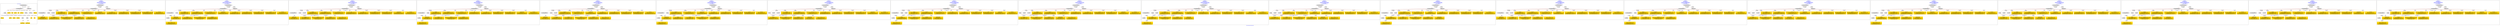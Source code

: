 digraph n0 {
fontcolor="blue"
remincross="true"
label="s26-s-san-francisco-moma.json"
subgraph cluster_0 {
label="1-correct model"
n2[style="filled",color="white",fillcolor="lightgray",label="CulturalHeritageObject1"];
n3[style="filled",color="white",fillcolor="lightgray",label="Person1"];
n4[shape="plaintext",style="filled",fillcolor="gold",label="dimensions"];
n5[shape="plaintext",style="filled",fillcolor="gold",label="credit"];
n6[shape="plaintext",style="filled",fillcolor="gold",label="copyright"];
n7[shape="plaintext",style="filled",fillcolor="gold",label="title"];
n8[shape="plaintext",style="filled",fillcolor="gold",label="accession-id"];
n9[style="filled",color="white",fillcolor="lightgray",label="Concept1"];
n10[style="filled",color="white",fillcolor="lightgray",label="Document1"];
n11[shape="plaintext",style="filled",fillcolor="gold",label="nationality"];
n12[shape="plaintext",style="filled",fillcolor="gold",label="birthYear"];
n13[shape="plaintext",style="filled",fillcolor="gold",label="deathYear"];
n14[shape="plaintext",style="filled",fillcolor="gold",label="artistName"];
n15[style="filled",color="white",fillcolor="lightgray",label="Place1"];
n16[style="filled",color="white",fillcolor="lightgray",label="Place2"];
n17[shape="plaintext",style="filled",fillcolor="gold",label="birthPlaceLabel"];
n18[shape="plaintext",style="filled",fillcolor="gold",label="deathPlaceLabel"];
n19[style="filled",color="white",fillcolor="lightgray",label="EuropeanaAggregation1"];
n20[style="filled",color="white",fillcolor="lightgray",label="WebResource1"];
n21[shape="plaintext",style="filled",fillcolor="gold",label="image-URL"];
n22[shape="plaintext",style="filled",fillcolor="gold",label="type"];
n23[shape="plaintext",style="filled",fillcolor="gold",label="url"];
}
subgraph cluster_1 {
label="candidate 0\nlink coherence:1.0\nnode coherence:1.0\nconfidence:0.46074373748883574\nmapping score:0.5940574363058023\ncost:18.99956\n-precision:0.63-recall:0.57"
n25[style="filled",color="white",fillcolor="lightgray",label="CulturalHeritageObject1"];
n26[style="filled",color="white",fillcolor="lightgray",label="CulturalHeritageObject2"];
n27[style="filled",color="white",fillcolor="lightgray",label="Person1"];
n28[style="filled",color="white",fillcolor="lightgray",label="Document1"];
n29[style="filled",color="white",fillcolor="lightgray",label="EuropeanaAggregation1"];
n30[style="filled",color="white",fillcolor="lightgray",label="WebResource1"];
n31[shape="plaintext",style="filled",fillcolor="gold",label="deathPlaceLabel\n[Place,label,0.633]\n[CulturalHeritageObject,title,0.143]\n[Concept,prefLabel,0.128]\n[Person,biographicalInformation,0.096]"];
n32[shape="plaintext",style="filled",fillcolor="gold",label="birthYear\n[Person,dateOfDeath,0.385]\n[CulturalHeritageObject,created,0.323]\n[Person,dateOfBirth,0.236]\n[CulturalHeritageObject,provenance,0.056]"];
n33[shape="plaintext",style="filled",fillcolor="gold",label="deathYear\n[Person,dateOfDeath,0.46]\n[CulturalHeritageObject,created,0.394]\n[CulturalHeritageObject,title,0.076]\n[CulturalHeritageObject,provenance,0.069]"];
n34[shape="plaintext",style="filled",fillcolor="gold",label="image-URL\n[WebResource,classLink,0.767]\n[Document,classLink,0.175]\n[CulturalHeritageObject,description,0.033]\n[Person,biographicalInformation,0.025]"];
n35[shape="plaintext",style="filled",fillcolor="gold",label="dimensions\n[CulturalHeritageObject,extent,0.851]\n[CulturalHeritageObject,provenance,0.062]\n[CulturalHeritageObject,description,0.054]\n[CulturalHeritageObject,accessionNumber,0.032]"];
n36[shape="plaintext",style="filled",fillcolor="gold",label="accession-id\n[CulturalHeritageObject,accessionNumber,0.778]\n[WebResource,classLink,0.125]\n[CulturalHeritageObject,extent,0.05]\n[CulturalHeritageObject,description,0.047]"];
n37[shape="plaintext",style="filled",fillcolor="gold",label="url\n[WebResource,classLink,0.456]\n[Document,classLink,0.378]\n[CulturalHeritageObject,provenance,0.118]\n[CulturalHeritageObject,title,0.048]"];
n38[shape="plaintext",style="filled",fillcolor="gold",label="birthPlaceLabel\n[Place,label,0.627]\n[CulturalHeritageObject,provenance,0.149]\n[CulturalHeritageObject,title,0.134]\n[Person,biographicalInformation,0.091]"];
n39[shape="plaintext",style="filled",fillcolor="gold",label="type\n[Concept,prefLabel,0.45]\n[CulturalHeritageObject,provenance,0.329]\n[CulturalHeritageObject,medium,0.12]\n[CulturalHeritageObject,description,0.101]"];
n40[shape="plaintext",style="filled",fillcolor="gold",label="title\n[CulturalHeritageObject,title,0.373]\n[CulturalHeritageObject,description,0.31]\n[Person,biographicalInformation,0.214]\n[CulturalHeritageObject,provenance,0.103]"];
n41[shape="plaintext",style="filled",fillcolor="gold",label="credit\n[CulturalHeritageObject,provenance,0.705]\n[CulturalHeritageObject,description,0.119]\n[CulturalHeritageObject,title,0.102]\n[Person,biographicalInformation,0.074]"];
n42[shape="plaintext",style="filled",fillcolor="gold",label="nationality\n[Person,countryAssociatedWithThePerson,0.694]\n[CulturalHeritageObject,provenance,0.132]\n[CulturalHeritageObject,title,0.088]\n[Concept,prefLabel,0.086]"];
n43[shape="plaintext",style="filled",fillcolor="gold",label="artistName\n[Person,nameOfThePerson,0.409]\n[CulturalHeritageObject,provenance,0.22]\n[CulturalHeritageObject,title,0.193]\n[CulturalHeritageObject,description,0.178]"];
n44[shape="plaintext",style="filled",fillcolor="gold",label="copyright\n[CulturalHeritageObject,provenance,0.379]\n[CulturalHeritageObject,description,0.225]\n[CulturalHeritageObject,title,0.207]\n[Person,biographicalInformation,0.188]"];
}
subgraph cluster_2 {
label="candidate 1\nlink coherence:1.0\nnode coherence:1.0\nconfidence:0.46074373748883574\nmapping score:0.5940574363058023\ncost:18.99958\n-precision:0.58-recall:0.52"
n46[style="filled",color="white",fillcolor="lightgray",label="CulturalHeritageObject1"];
n47[style="filled",color="white",fillcolor="lightgray",label="CulturalHeritageObject2"];
n48[style="filled",color="white",fillcolor="lightgray",label="Person1"];
n49[style="filled",color="white",fillcolor="lightgray",label="Document2"];
n50[style="filled",color="white",fillcolor="lightgray",label="EuropeanaAggregation1"];
n51[style="filled",color="white",fillcolor="lightgray",label="WebResource1"];
n52[shape="plaintext",style="filled",fillcolor="gold",label="deathPlaceLabel\n[Place,label,0.633]\n[CulturalHeritageObject,title,0.143]\n[Concept,prefLabel,0.128]\n[Person,biographicalInformation,0.096]"];
n53[shape="plaintext",style="filled",fillcolor="gold",label="birthYear\n[Person,dateOfDeath,0.385]\n[CulturalHeritageObject,created,0.323]\n[Person,dateOfBirth,0.236]\n[CulturalHeritageObject,provenance,0.056]"];
n54[shape="plaintext",style="filled",fillcolor="gold",label="deathYear\n[Person,dateOfDeath,0.46]\n[CulturalHeritageObject,created,0.394]\n[CulturalHeritageObject,title,0.076]\n[CulturalHeritageObject,provenance,0.069]"];
n55[shape="plaintext",style="filled",fillcolor="gold",label="image-URL\n[WebResource,classLink,0.767]\n[Document,classLink,0.175]\n[CulturalHeritageObject,description,0.033]\n[Person,biographicalInformation,0.025]"];
n56[shape="plaintext",style="filled",fillcolor="gold",label="dimensions\n[CulturalHeritageObject,extent,0.851]\n[CulturalHeritageObject,provenance,0.062]\n[CulturalHeritageObject,description,0.054]\n[CulturalHeritageObject,accessionNumber,0.032]"];
n57[shape="plaintext",style="filled",fillcolor="gold",label="accession-id\n[CulturalHeritageObject,accessionNumber,0.778]\n[WebResource,classLink,0.125]\n[CulturalHeritageObject,extent,0.05]\n[CulturalHeritageObject,description,0.047]"];
n58[shape="plaintext",style="filled",fillcolor="gold",label="birthPlaceLabel\n[Place,label,0.627]\n[CulturalHeritageObject,provenance,0.149]\n[CulturalHeritageObject,title,0.134]\n[Person,biographicalInformation,0.091]"];
n59[shape="plaintext",style="filled",fillcolor="gold",label="type\n[Concept,prefLabel,0.45]\n[CulturalHeritageObject,provenance,0.329]\n[CulturalHeritageObject,medium,0.12]\n[CulturalHeritageObject,description,0.101]"];
n60[shape="plaintext",style="filled",fillcolor="gold",label="title\n[CulturalHeritageObject,title,0.373]\n[CulturalHeritageObject,description,0.31]\n[Person,biographicalInformation,0.214]\n[CulturalHeritageObject,provenance,0.103]"];
n61[shape="plaintext",style="filled",fillcolor="gold",label="credit\n[CulturalHeritageObject,provenance,0.705]\n[CulturalHeritageObject,description,0.119]\n[CulturalHeritageObject,title,0.102]\n[Person,biographicalInformation,0.074]"];
n62[shape="plaintext",style="filled",fillcolor="gold",label="nationality\n[Person,countryAssociatedWithThePerson,0.694]\n[CulturalHeritageObject,provenance,0.132]\n[CulturalHeritageObject,title,0.088]\n[Concept,prefLabel,0.086]"];
n63[shape="plaintext",style="filled",fillcolor="gold",label="artistName\n[Person,nameOfThePerson,0.409]\n[CulturalHeritageObject,provenance,0.22]\n[CulturalHeritageObject,title,0.193]\n[CulturalHeritageObject,description,0.178]"];
n64[shape="plaintext",style="filled",fillcolor="gold",label="url\n[WebResource,classLink,0.456]\n[Document,classLink,0.378]\n[CulturalHeritageObject,provenance,0.118]\n[CulturalHeritageObject,title,0.048]"];
n65[shape="plaintext",style="filled",fillcolor="gold",label="copyright\n[CulturalHeritageObject,provenance,0.379]\n[CulturalHeritageObject,description,0.225]\n[CulturalHeritageObject,title,0.207]\n[Person,biographicalInformation,0.188]"];
}
subgraph cluster_3 {
label="candidate 10\nlink coherence:1.0\nnode coherence:1.0\nconfidence:0.45504834333173017\nmapping score:0.5921589715867672\ncost:18.99956\n-precision:0.63-recall:0.57"
n67[style="filled",color="white",fillcolor="lightgray",label="CulturalHeritageObject1"];
n68[style="filled",color="white",fillcolor="lightgray",label="CulturalHeritageObject2"];
n69[style="filled",color="white",fillcolor="lightgray",label="Person1"];
n70[style="filled",color="white",fillcolor="lightgray",label="Document1"];
n71[style="filled",color="white",fillcolor="lightgray",label="EuropeanaAggregation1"];
n72[style="filled",color="white",fillcolor="lightgray",label="WebResource1"];
n73[shape="plaintext",style="filled",fillcolor="gold",label="deathPlaceLabel\n[Place,label,0.633]\n[CulturalHeritageObject,title,0.143]\n[Concept,prefLabel,0.128]\n[Person,biographicalInformation,0.096]"];
n74[shape="plaintext",style="filled",fillcolor="gold",label="deathYear\n[Person,dateOfDeath,0.46]\n[CulturalHeritageObject,created,0.394]\n[CulturalHeritageObject,title,0.076]\n[CulturalHeritageObject,provenance,0.069]"];
n75[shape="plaintext",style="filled",fillcolor="gold",label="birthYear\n[Person,dateOfDeath,0.385]\n[CulturalHeritageObject,created,0.323]\n[Person,dateOfBirth,0.236]\n[CulturalHeritageObject,provenance,0.056]"];
n76[shape="plaintext",style="filled",fillcolor="gold",label="image-URL\n[WebResource,classLink,0.767]\n[Document,classLink,0.175]\n[CulturalHeritageObject,description,0.033]\n[Person,biographicalInformation,0.025]"];
n77[shape="plaintext",style="filled",fillcolor="gold",label="dimensions\n[CulturalHeritageObject,extent,0.851]\n[CulturalHeritageObject,provenance,0.062]\n[CulturalHeritageObject,description,0.054]\n[CulturalHeritageObject,accessionNumber,0.032]"];
n78[shape="plaintext",style="filled",fillcolor="gold",label="accession-id\n[CulturalHeritageObject,accessionNumber,0.778]\n[WebResource,classLink,0.125]\n[CulturalHeritageObject,extent,0.05]\n[CulturalHeritageObject,description,0.047]"];
n79[shape="plaintext",style="filled",fillcolor="gold",label="url\n[WebResource,classLink,0.456]\n[Document,classLink,0.378]\n[CulturalHeritageObject,provenance,0.118]\n[CulturalHeritageObject,title,0.048]"];
n80[shape="plaintext",style="filled",fillcolor="gold",label="title\n[CulturalHeritageObject,title,0.373]\n[CulturalHeritageObject,description,0.31]\n[Person,biographicalInformation,0.214]\n[CulturalHeritageObject,provenance,0.103]"];
n81[shape="plaintext",style="filled",fillcolor="gold",label="type\n[Concept,prefLabel,0.45]\n[CulturalHeritageObject,provenance,0.329]\n[CulturalHeritageObject,medium,0.12]\n[CulturalHeritageObject,description,0.101]"];
n82[shape="plaintext",style="filled",fillcolor="gold",label="copyright\n[CulturalHeritageObject,provenance,0.379]\n[CulturalHeritageObject,description,0.225]\n[CulturalHeritageObject,title,0.207]\n[Person,biographicalInformation,0.188]"];
n83[shape="plaintext",style="filled",fillcolor="gold",label="credit\n[CulturalHeritageObject,provenance,0.705]\n[CulturalHeritageObject,description,0.119]\n[CulturalHeritageObject,title,0.102]\n[Person,biographicalInformation,0.074]"];
n84[shape="plaintext",style="filled",fillcolor="gold",label="nationality\n[Person,countryAssociatedWithThePerson,0.694]\n[CulturalHeritageObject,provenance,0.132]\n[CulturalHeritageObject,title,0.088]\n[Concept,prefLabel,0.086]"];
n85[shape="plaintext",style="filled",fillcolor="gold",label="artistName\n[Person,nameOfThePerson,0.409]\n[CulturalHeritageObject,provenance,0.22]\n[CulturalHeritageObject,title,0.193]\n[CulturalHeritageObject,description,0.178]"];
n86[shape="plaintext",style="filled",fillcolor="gold",label="birthPlaceLabel\n[Place,label,0.627]\n[CulturalHeritageObject,provenance,0.149]\n[CulturalHeritageObject,title,0.134]\n[Person,biographicalInformation,0.091]"];
}
subgraph cluster_4 {
label="candidate 11\nlink coherence:1.0\nnode coherence:1.0\nconfidence:0.45504834333173017\nmapping score:0.5921589715867672\ncost:18.99958\n-precision:0.58-recall:0.52"
n88[style="filled",color="white",fillcolor="lightgray",label="CulturalHeritageObject1"];
n89[style="filled",color="white",fillcolor="lightgray",label="CulturalHeritageObject2"];
n90[style="filled",color="white",fillcolor="lightgray",label="Person1"];
n91[style="filled",color="white",fillcolor="lightgray",label="Document2"];
n92[style="filled",color="white",fillcolor="lightgray",label="EuropeanaAggregation1"];
n93[style="filled",color="white",fillcolor="lightgray",label="WebResource1"];
n94[shape="plaintext",style="filled",fillcolor="gold",label="deathPlaceLabel\n[Place,label,0.633]\n[CulturalHeritageObject,title,0.143]\n[Concept,prefLabel,0.128]\n[Person,biographicalInformation,0.096]"];
n95[shape="plaintext",style="filled",fillcolor="gold",label="deathYear\n[Person,dateOfDeath,0.46]\n[CulturalHeritageObject,created,0.394]\n[CulturalHeritageObject,title,0.076]\n[CulturalHeritageObject,provenance,0.069]"];
n96[shape="plaintext",style="filled",fillcolor="gold",label="birthYear\n[Person,dateOfDeath,0.385]\n[CulturalHeritageObject,created,0.323]\n[Person,dateOfBirth,0.236]\n[CulturalHeritageObject,provenance,0.056]"];
n97[shape="plaintext",style="filled",fillcolor="gold",label="image-URL\n[WebResource,classLink,0.767]\n[Document,classLink,0.175]\n[CulturalHeritageObject,description,0.033]\n[Person,biographicalInformation,0.025]"];
n98[shape="plaintext",style="filled",fillcolor="gold",label="dimensions\n[CulturalHeritageObject,extent,0.851]\n[CulturalHeritageObject,provenance,0.062]\n[CulturalHeritageObject,description,0.054]\n[CulturalHeritageObject,accessionNumber,0.032]"];
n99[shape="plaintext",style="filled",fillcolor="gold",label="accession-id\n[CulturalHeritageObject,accessionNumber,0.778]\n[WebResource,classLink,0.125]\n[CulturalHeritageObject,extent,0.05]\n[CulturalHeritageObject,description,0.047]"];
n100[shape="plaintext",style="filled",fillcolor="gold",label="title\n[CulturalHeritageObject,title,0.373]\n[CulturalHeritageObject,description,0.31]\n[Person,biographicalInformation,0.214]\n[CulturalHeritageObject,provenance,0.103]"];
n101[shape="plaintext",style="filled",fillcolor="gold",label="type\n[Concept,prefLabel,0.45]\n[CulturalHeritageObject,provenance,0.329]\n[CulturalHeritageObject,medium,0.12]\n[CulturalHeritageObject,description,0.101]"];
n102[shape="plaintext",style="filled",fillcolor="gold",label="copyright\n[CulturalHeritageObject,provenance,0.379]\n[CulturalHeritageObject,description,0.225]\n[CulturalHeritageObject,title,0.207]\n[Person,biographicalInformation,0.188]"];
n103[shape="plaintext",style="filled",fillcolor="gold",label="credit\n[CulturalHeritageObject,provenance,0.705]\n[CulturalHeritageObject,description,0.119]\n[CulturalHeritageObject,title,0.102]\n[Person,biographicalInformation,0.074]"];
n104[shape="plaintext",style="filled",fillcolor="gold",label="nationality\n[Person,countryAssociatedWithThePerson,0.694]\n[CulturalHeritageObject,provenance,0.132]\n[CulturalHeritageObject,title,0.088]\n[Concept,prefLabel,0.086]"];
n105[shape="plaintext",style="filled",fillcolor="gold",label="artistName\n[Person,nameOfThePerson,0.409]\n[CulturalHeritageObject,provenance,0.22]\n[CulturalHeritageObject,title,0.193]\n[CulturalHeritageObject,description,0.178]"];
n106[shape="plaintext",style="filled",fillcolor="gold",label="url\n[WebResource,classLink,0.456]\n[Document,classLink,0.378]\n[CulturalHeritageObject,provenance,0.118]\n[CulturalHeritageObject,title,0.048]"];
n107[shape="plaintext",style="filled",fillcolor="gold",label="birthPlaceLabel\n[Place,label,0.627]\n[CulturalHeritageObject,provenance,0.149]\n[CulturalHeritageObject,title,0.134]\n[Person,biographicalInformation,0.091]"];
}
subgraph cluster_5 {
label="candidate 12\nlink coherence:1.0\nnode coherence:1.0\nconfidence:0.454589762680815\nmapping score:0.5920061113697955\ncost:18.99956\n-precision:0.68-recall:0.62"
n109[style="filled",color="white",fillcolor="lightgray",label="CulturalHeritageObject1"];
n110[style="filled",color="white",fillcolor="lightgray",label="CulturalHeritageObject2"];
n111[style="filled",color="white",fillcolor="lightgray",label="Person1"];
n112[style="filled",color="white",fillcolor="lightgray",label="Document1"];
n113[style="filled",color="white",fillcolor="lightgray",label="EuropeanaAggregation1"];
n114[style="filled",color="white",fillcolor="lightgray",label="WebResource1"];
n115[shape="plaintext",style="filled",fillcolor="gold",label="deathPlaceLabel\n[Place,label,0.633]\n[CulturalHeritageObject,title,0.143]\n[Concept,prefLabel,0.128]\n[Person,biographicalInformation,0.096]"];
n116[shape="plaintext",style="filled",fillcolor="gold",label="deathYear\n[Person,dateOfDeath,0.46]\n[CulturalHeritageObject,created,0.394]\n[CulturalHeritageObject,title,0.076]\n[CulturalHeritageObject,provenance,0.069]"];
n117[shape="plaintext",style="filled",fillcolor="gold",label="image-URL\n[WebResource,classLink,0.767]\n[Document,classLink,0.175]\n[CulturalHeritageObject,description,0.033]\n[Person,biographicalInformation,0.025]"];
n118[shape="plaintext",style="filled",fillcolor="gold",label="birthYear\n[Person,dateOfDeath,0.385]\n[CulturalHeritageObject,created,0.323]\n[Person,dateOfBirth,0.236]\n[CulturalHeritageObject,provenance,0.056]"];
n119[shape="plaintext",style="filled",fillcolor="gold",label="dimensions\n[CulturalHeritageObject,extent,0.851]\n[CulturalHeritageObject,provenance,0.062]\n[CulturalHeritageObject,description,0.054]\n[CulturalHeritageObject,accessionNumber,0.032]"];
n120[shape="plaintext",style="filled",fillcolor="gold",label="accession-id\n[CulturalHeritageObject,accessionNumber,0.778]\n[WebResource,classLink,0.125]\n[CulturalHeritageObject,extent,0.05]\n[CulturalHeritageObject,description,0.047]"];
n121[shape="plaintext",style="filled",fillcolor="gold",label="url\n[WebResource,classLink,0.456]\n[Document,classLink,0.378]\n[CulturalHeritageObject,provenance,0.118]\n[CulturalHeritageObject,title,0.048]"];
n122[shape="plaintext",style="filled",fillcolor="gold",label="birthPlaceLabel\n[Place,label,0.627]\n[CulturalHeritageObject,provenance,0.149]\n[CulturalHeritageObject,title,0.134]\n[Person,biographicalInformation,0.091]"];
n123[shape="plaintext",style="filled",fillcolor="gold",label="type\n[Concept,prefLabel,0.45]\n[CulturalHeritageObject,provenance,0.329]\n[CulturalHeritageObject,medium,0.12]\n[CulturalHeritageObject,description,0.101]"];
n124[shape="plaintext",style="filled",fillcolor="gold",label="title\n[CulturalHeritageObject,title,0.373]\n[CulturalHeritageObject,description,0.31]\n[Person,biographicalInformation,0.214]\n[CulturalHeritageObject,provenance,0.103]"];
n125[shape="plaintext",style="filled",fillcolor="gold",label="credit\n[CulturalHeritageObject,provenance,0.705]\n[CulturalHeritageObject,description,0.119]\n[CulturalHeritageObject,title,0.102]\n[Person,biographicalInformation,0.074]"];
n126[shape="plaintext",style="filled",fillcolor="gold",label="nationality\n[Person,countryAssociatedWithThePerson,0.694]\n[CulturalHeritageObject,provenance,0.132]\n[CulturalHeritageObject,title,0.088]\n[Concept,prefLabel,0.086]"];
n127[shape="plaintext",style="filled",fillcolor="gold",label="artistName\n[Person,nameOfThePerson,0.409]\n[CulturalHeritageObject,provenance,0.22]\n[CulturalHeritageObject,title,0.193]\n[CulturalHeritageObject,description,0.178]"];
n128[shape="plaintext",style="filled",fillcolor="gold",label="copyright\n[CulturalHeritageObject,provenance,0.379]\n[CulturalHeritageObject,description,0.225]\n[CulturalHeritageObject,title,0.207]\n[Person,biographicalInformation,0.188]"];
}
subgraph cluster_6 {
label="candidate 13\nlink coherence:1.0\nnode coherence:1.0\nconfidence:0.454589762680815\nmapping score:0.5920061113697955\ncost:18.99958\n-precision:0.63-recall:0.57"
n130[style="filled",color="white",fillcolor="lightgray",label="CulturalHeritageObject1"];
n131[style="filled",color="white",fillcolor="lightgray",label="CulturalHeritageObject2"];
n132[style="filled",color="white",fillcolor="lightgray",label="Person1"];
n133[style="filled",color="white",fillcolor="lightgray",label="Document2"];
n134[style="filled",color="white",fillcolor="lightgray",label="EuropeanaAggregation1"];
n135[style="filled",color="white",fillcolor="lightgray",label="WebResource1"];
n136[shape="plaintext",style="filled",fillcolor="gold",label="deathPlaceLabel\n[Place,label,0.633]\n[CulturalHeritageObject,title,0.143]\n[Concept,prefLabel,0.128]\n[Person,biographicalInformation,0.096]"];
n137[shape="plaintext",style="filled",fillcolor="gold",label="deathYear\n[Person,dateOfDeath,0.46]\n[CulturalHeritageObject,created,0.394]\n[CulturalHeritageObject,title,0.076]\n[CulturalHeritageObject,provenance,0.069]"];
n138[shape="plaintext",style="filled",fillcolor="gold",label="image-URL\n[WebResource,classLink,0.767]\n[Document,classLink,0.175]\n[CulturalHeritageObject,description,0.033]\n[Person,biographicalInformation,0.025]"];
n139[shape="plaintext",style="filled",fillcolor="gold",label="birthYear\n[Person,dateOfDeath,0.385]\n[CulturalHeritageObject,created,0.323]\n[Person,dateOfBirth,0.236]\n[CulturalHeritageObject,provenance,0.056]"];
n140[shape="plaintext",style="filled",fillcolor="gold",label="dimensions\n[CulturalHeritageObject,extent,0.851]\n[CulturalHeritageObject,provenance,0.062]\n[CulturalHeritageObject,description,0.054]\n[CulturalHeritageObject,accessionNumber,0.032]"];
n141[shape="plaintext",style="filled",fillcolor="gold",label="accession-id\n[CulturalHeritageObject,accessionNumber,0.778]\n[WebResource,classLink,0.125]\n[CulturalHeritageObject,extent,0.05]\n[CulturalHeritageObject,description,0.047]"];
n142[shape="plaintext",style="filled",fillcolor="gold",label="birthPlaceLabel\n[Place,label,0.627]\n[CulturalHeritageObject,provenance,0.149]\n[CulturalHeritageObject,title,0.134]\n[Person,biographicalInformation,0.091]"];
n143[shape="plaintext",style="filled",fillcolor="gold",label="type\n[Concept,prefLabel,0.45]\n[CulturalHeritageObject,provenance,0.329]\n[CulturalHeritageObject,medium,0.12]\n[CulturalHeritageObject,description,0.101]"];
n144[shape="plaintext",style="filled",fillcolor="gold",label="title\n[CulturalHeritageObject,title,0.373]\n[CulturalHeritageObject,description,0.31]\n[Person,biographicalInformation,0.214]\n[CulturalHeritageObject,provenance,0.103]"];
n145[shape="plaintext",style="filled",fillcolor="gold",label="credit\n[CulturalHeritageObject,provenance,0.705]\n[CulturalHeritageObject,description,0.119]\n[CulturalHeritageObject,title,0.102]\n[Person,biographicalInformation,0.074]"];
n146[shape="plaintext",style="filled",fillcolor="gold",label="nationality\n[Person,countryAssociatedWithThePerson,0.694]\n[CulturalHeritageObject,provenance,0.132]\n[CulturalHeritageObject,title,0.088]\n[Concept,prefLabel,0.086]"];
n147[shape="plaintext",style="filled",fillcolor="gold",label="artistName\n[Person,nameOfThePerson,0.409]\n[CulturalHeritageObject,provenance,0.22]\n[CulturalHeritageObject,title,0.193]\n[CulturalHeritageObject,description,0.178]"];
n148[shape="plaintext",style="filled",fillcolor="gold",label="url\n[WebResource,classLink,0.456]\n[Document,classLink,0.378]\n[CulturalHeritageObject,provenance,0.118]\n[CulturalHeritageObject,title,0.048]"];
n149[shape="plaintext",style="filled",fillcolor="gold",label="copyright\n[CulturalHeritageObject,provenance,0.379]\n[CulturalHeritageObject,description,0.225]\n[CulturalHeritageObject,title,0.207]\n[Person,biographicalInformation,0.188]"];
}
subgraph cluster_7 {
label="candidate 14\nlink coherence:1.0\nnode coherence:1.0\nconfidence:0.454256418475086\nmapping score:0.5918949966345525\ncost:18.99955\n-precision:0.68-recall:0.62"
n151[style="filled",color="white",fillcolor="lightgray",label="CulturalHeritageObject1"];
n152[style="filled",color="white",fillcolor="lightgray",label="Person1"];
n153[style="filled",color="white",fillcolor="lightgray",label="Concept1"];
n154[style="filled",color="white",fillcolor="lightgray",label="Document1"];
n155[style="filled",color="white",fillcolor="lightgray",label="EuropeanaAggregation1"];
n156[style="filled",color="white",fillcolor="lightgray",label="WebResource1"];
n157[shape="plaintext",style="filled",fillcolor="gold",label="birthYear\n[Person,dateOfDeath,0.385]\n[CulturalHeritageObject,created,0.323]\n[Person,dateOfBirth,0.236]\n[CulturalHeritageObject,provenance,0.056]"];
n158[shape="plaintext",style="filled",fillcolor="gold",label="deathYear\n[Person,dateOfDeath,0.46]\n[CulturalHeritageObject,created,0.394]\n[CulturalHeritageObject,title,0.076]\n[CulturalHeritageObject,provenance,0.069]"];
n159[shape="plaintext",style="filled",fillcolor="gold",label="image-URL\n[WebResource,classLink,0.767]\n[Document,classLink,0.175]\n[CulturalHeritageObject,description,0.033]\n[Person,biographicalInformation,0.025]"];
n160[shape="plaintext",style="filled",fillcolor="gold",label="dimensions\n[CulturalHeritageObject,extent,0.851]\n[CulturalHeritageObject,provenance,0.062]\n[CulturalHeritageObject,description,0.054]\n[CulturalHeritageObject,accessionNumber,0.032]"];
n161[shape="plaintext",style="filled",fillcolor="gold",label="accession-id\n[CulturalHeritageObject,accessionNumber,0.778]\n[WebResource,classLink,0.125]\n[CulturalHeritageObject,extent,0.05]\n[CulturalHeritageObject,description,0.047]"];
n162[shape="plaintext",style="filled",fillcolor="gold",label="url\n[WebResource,classLink,0.456]\n[Document,classLink,0.378]\n[CulturalHeritageObject,provenance,0.118]\n[CulturalHeritageObject,title,0.048]"];
n163[shape="plaintext",style="filled",fillcolor="gold",label="title\n[CulturalHeritageObject,title,0.373]\n[CulturalHeritageObject,description,0.31]\n[Person,biographicalInformation,0.214]\n[CulturalHeritageObject,provenance,0.103]"];
n164[shape="plaintext",style="filled",fillcolor="gold",label="type\n[Concept,prefLabel,0.45]\n[CulturalHeritageObject,provenance,0.329]\n[CulturalHeritageObject,medium,0.12]\n[CulturalHeritageObject,description,0.101]"];
n165[shape="plaintext",style="filled",fillcolor="gold",label="copyright\n[CulturalHeritageObject,provenance,0.379]\n[CulturalHeritageObject,description,0.225]\n[CulturalHeritageObject,title,0.207]\n[Person,biographicalInformation,0.188]"];
n166[shape="plaintext",style="filled",fillcolor="gold",label="credit\n[CulturalHeritageObject,provenance,0.705]\n[CulturalHeritageObject,description,0.119]\n[CulturalHeritageObject,title,0.102]\n[Person,biographicalInformation,0.074]"];
n167[shape="plaintext",style="filled",fillcolor="gold",label="nationality\n[Person,countryAssociatedWithThePerson,0.694]\n[CulturalHeritageObject,provenance,0.132]\n[CulturalHeritageObject,title,0.088]\n[Concept,prefLabel,0.086]"];
n168[shape="plaintext",style="filled",fillcolor="gold",label="artistName\n[Person,nameOfThePerson,0.409]\n[CulturalHeritageObject,provenance,0.22]\n[CulturalHeritageObject,title,0.193]\n[CulturalHeritageObject,description,0.178]"];
n169[shape="plaintext",style="filled",fillcolor="gold",label="deathPlaceLabel\n[Place,label,0.633]\n[CulturalHeritageObject,title,0.143]\n[Concept,prefLabel,0.128]\n[Person,biographicalInformation,0.096]"];
n170[shape="plaintext",style="filled",fillcolor="gold",label="birthPlaceLabel\n[Place,label,0.627]\n[CulturalHeritageObject,provenance,0.149]\n[CulturalHeritageObject,title,0.134]\n[Person,biographicalInformation,0.091]"];
}
subgraph cluster_8 {
label="candidate 15\nlink coherence:1.0\nnode coherence:1.0\nconfidence:0.454256418475086\nmapping score:0.5918949966345525\ncost:19.99955\n-precision:0.6-recall:0.57"
n172[style="filled",color="white",fillcolor="lightgray",label="CulturalHeritageObject1"];
n173[style="filled",color="white",fillcolor="lightgray",label="CulturalHeritageObject2"];
n174[style="filled",color="white",fillcolor="lightgray",label="Person1"];
n175[style="filled",color="white",fillcolor="lightgray",label="Concept1"];
n176[style="filled",color="white",fillcolor="lightgray",label="Document2"];
n177[style="filled",color="white",fillcolor="lightgray",label="EuropeanaAggregation1"];
n178[style="filled",color="white",fillcolor="lightgray",label="WebResource1"];
n179[shape="plaintext",style="filled",fillcolor="gold",label="birthYear\n[Person,dateOfDeath,0.385]\n[CulturalHeritageObject,created,0.323]\n[Person,dateOfBirth,0.236]\n[CulturalHeritageObject,provenance,0.056]"];
n180[shape="plaintext",style="filled",fillcolor="gold",label="deathYear\n[Person,dateOfDeath,0.46]\n[CulturalHeritageObject,created,0.394]\n[CulturalHeritageObject,title,0.076]\n[CulturalHeritageObject,provenance,0.069]"];
n181[shape="plaintext",style="filled",fillcolor="gold",label="image-URL\n[WebResource,classLink,0.767]\n[Document,classLink,0.175]\n[CulturalHeritageObject,description,0.033]\n[Person,biographicalInformation,0.025]"];
n182[shape="plaintext",style="filled",fillcolor="gold",label="dimensions\n[CulturalHeritageObject,extent,0.851]\n[CulturalHeritageObject,provenance,0.062]\n[CulturalHeritageObject,description,0.054]\n[CulturalHeritageObject,accessionNumber,0.032]"];
n183[shape="plaintext",style="filled",fillcolor="gold",label="accession-id\n[CulturalHeritageObject,accessionNumber,0.778]\n[WebResource,classLink,0.125]\n[CulturalHeritageObject,extent,0.05]\n[CulturalHeritageObject,description,0.047]"];
n184[shape="plaintext",style="filled",fillcolor="gold",label="title\n[CulturalHeritageObject,title,0.373]\n[CulturalHeritageObject,description,0.31]\n[Person,biographicalInformation,0.214]\n[CulturalHeritageObject,provenance,0.103]"];
n185[shape="plaintext",style="filled",fillcolor="gold",label="type\n[Concept,prefLabel,0.45]\n[CulturalHeritageObject,provenance,0.329]\n[CulturalHeritageObject,medium,0.12]\n[CulturalHeritageObject,description,0.101]"];
n186[shape="plaintext",style="filled",fillcolor="gold",label="copyright\n[CulturalHeritageObject,provenance,0.379]\n[CulturalHeritageObject,description,0.225]\n[CulturalHeritageObject,title,0.207]\n[Person,biographicalInformation,0.188]"];
n187[shape="plaintext",style="filled",fillcolor="gold",label="credit\n[CulturalHeritageObject,provenance,0.705]\n[CulturalHeritageObject,description,0.119]\n[CulturalHeritageObject,title,0.102]\n[Person,biographicalInformation,0.074]"];
n188[shape="plaintext",style="filled",fillcolor="gold",label="nationality\n[Person,countryAssociatedWithThePerson,0.694]\n[CulturalHeritageObject,provenance,0.132]\n[CulturalHeritageObject,title,0.088]\n[Concept,prefLabel,0.086]"];
n189[shape="plaintext",style="filled",fillcolor="gold",label="artistName\n[Person,nameOfThePerson,0.409]\n[CulturalHeritageObject,provenance,0.22]\n[CulturalHeritageObject,title,0.193]\n[CulturalHeritageObject,description,0.178]"];
n190[shape="plaintext",style="filled",fillcolor="gold",label="url\n[WebResource,classLink,0.456]\n[Document,classLink,0.378]\n[CulturalHeritageObject,provenance,0.118]\n[CulturalHeritageObject,title,0.048]"];
n191[shape="plaintext",style="filled",fillcolor="gold",label="deathPlaceLabel\n[Place,label,0.633]\n[CulturalHeritageObject,title,0.143]\n[Concept,prefLabel,0.128]\n[Person,biographicalInformation,0.096]"];
n192[shape="plaintext",style="filled",fillcolor="gold",label="birthPlaceLabel\n[Place,label,0.627]\n[CulturalHeritageObject,provenance,0.149]\n[CulturalHeritageObject,title,0.134]\n[Person,biographicalInformation,0.091]"];
}
subgraph cluster_9 {
label="candidate 16\nlink coherence:1.0\nnode coherence:1.0\nconfidence:0.4539712371232483\nmapping score:0.5917999361839399\ncost:18.99955\n-precision:0.63-recall:0.57"
n194[style="filled",color="white",fillcolor="lightgray",label="CulturalHeritageObject1"];
n195[style="filled",color="white",fillcolor="lightgray",label="Person1"];
n196[style="filled",color="white",fillcolor="lightgray",label="Concept1"];
n197[style="filled",color="white",fillcolor="lightgray",label="Document1"];
n198[style="filled",color="white",fillcolor="lightgray",label="EuropeanaAggregation1"];
n199[style="filled",color="white",fillcolor="lightgray",label="WebResource1"];
n200[shape="plaintext",style="filled",fillcolor="gold",label="deathYear\n[Person,dateOfDeath,0.46]\n[CulturalHeritageObject,created,0.394]\n[CulturalHeritageObject,title,0.076]\n[CulturalHeritageObject,provenance,0.069]"];
n201[shape="plaintext",style="filled",fillcolor="gold",label="birthYear\n[Person,dateOfDeath,0.385]\n[CulturalHeritageObject,created,0.323]\n[Person,dateOfBirth,0.236]\n[CulturalHeritageObject,provenance,0.056]"];
n202[shape="plaintext",style="filled",fillcolor="gold",label="image-URL\n[WebResource,classLink,0.767]\n[Document,classLink,0.175]\n[CulturalHeritageObject,description,0.033]\n[Person,biographicalInformation,0.025]"];
n203[shape="plaintext",style="filled",fillcolor="gold",label="dimensions\n[CulturalHeritageObject,extent,0.851]\n[CulturalHeritageObject,provenance,0.062]\n[CulturalHeritageObject,description,0.054]\n[CulturalHeritageObject,accessionNumber,0.032]"];
n204[shape="plaintext",style="filled",fillcolor="gold",label="accession-id\n[CulturalHeritageObject,accessionNumber,0.778]\n[WebResource,classLink,0.125]\n[CulturalHeritageObject,extent,0.05]\n[CulturalHeritageObject,description,0.047]"];
n205[shape="plaintext",style="filled",fillcolor="gold",label="url\n[WebResource,classLink,0.456]\n[Document,classLink,0.378]\n[CulturalHeritageObject,provenance,0.118]\n[CulturalHeritageObject,title,0.048]"];
n206[shape="plaintext",style="filled",fillcolor="gold",label="title\n[CulturalHeritageObject,title,0.373]\n[CulturalHeritageObject,description,0.31]\n[Person,biographicalInformation,0.214]\n[CulturalHeritageObject,provenance,0.103]"];
n207[shape="plaintext",style="filled",fillcolor="gold",label="type\n[Concept,prefLabel,0.45]\n[CulturalHeritageObject,provenance,0.329]\n[CulturalHeritageObject,medium,0.12]\n[CulturalHeritageObject,description,0.101]"];
n208[shape="plaintext",style="filled",fillcolor="gold",label="copyright\n[CulturalHeritageObject,provenance,0.379]\n[CulturalHeritageObject,description,0.225]\n[CulturalHeritageObject,title,0.207]\n[Person,biographicalInformation,0.188]"];
n209[shape="plaintext",style="filled",fillcolor="gold",label="credit\n[CulturalHeritageObject,provenance,0.705]\n[CulturalHeritageObject,description,0.119]\n[CulturalHeritageObject,title,0.102]\n[Person,biographicalInformation,0.074]"];
n210[shape="plaintext",style="filled",fillcolor="gold",label="nationality\n[Person,countryAssociatedWithThePerson,0.694]\n[CulturalHeritageObject,provenance,0.132]\n[CulturalHeritageObject,title,0.088]\n[Concept,prefLabel,0.086]"];
n211[shape="plaintext",style="filled",fillcolor="gold",label="artistName\n[Person,nameOfThePerson,0.409]\n[CulturalHeritageObject,provenance,0.22]\n[CulturalHeritageObject,title,0.193]\n[CulturalHeritageObject,description,0.178]"];
n212[shape="plaintext",style="filled",fillcolor="gold",label="deathPlaceLabel\n[Place,label,0.633]\n[CulturalHeritageObject,title,0.143]\n[Concept,prefLabel,0.128]\n[Person,biographicalInformation,0.096]"];
n213[shape="plaintext",style="filled",fillcolor="gold",label="birthPlaceLabel\n[Place,label,0.627]\n[CulturalHeritageObject,provenance,0.149]\n[CulturalHeritageObject,title,0.134]\n[Person,biographicalInformation,0.091]"];
}
subgraph cluster_10 {
label="candidate 17\nlink coherence:1.0\nnode coherence:1.0\nconfidence:0.4539712371232483\nmapping score:0.5917999361839399\ncost:19.99955\n-precision:0.55-recall:0.52"
n215[style="filled",color="white",fillcolor="lightgray",label="CulturalHeritageObject1"];
n216[style="filled",color="white",fillcolor="lightgray",label="CulturalHeritageObject2"];
n217[style="filled",color="white",fillcolor="lightgray",label="Person1"];
n218[style="filled",color="white",fillcolor="lightgray",label="Concept1"];
n219[style="filled",color="white",fillcolor="lightgray",label="Document2"];
n220[style="filled",color="white",fillcolor="lightgray",label="EuropeanaAggregation1"];
n221[style="filled",color="white",fillcolor="lightgray",label="WebResource1"];
n222[shape="plaintext",style="filled",fillcolor="gold",label="deathYear\n[Person,dateOfDeath,0.46]\n[CulturalHeritageObject,created,0.394]\n[CulturalHeritageObject,title,0.076]\n[CulturalHeritageObject,provenance,0.069]"];
n223[shape="plaintext",style="filled",fillcolor="gold",label="birthYear\n[Person,dateOfDeath,0.385]\n[CulturalHeritageObject,created,0.323]\n[Person,dateOfBirth,0.236]\n[CulturalHeritageObject,provenance,0.056]"];
n224[shape="plaintext",style="filled",fillcolor="gold",label="image-URL\n[WebResource,classLink,0.767]\n[Document,classLink,0.175]\n[CulturalHeritageObject,description,0.033]\n[Person,biographicalInformation,0.025]"];
n225[shape="plaintext",style="filled",fillcolor="gold",label="dimensions\n[CulturalHeritageObject,extent,0.851]\n[CulturalHeritageObject,provenance,0.062]\n[CulturalHeritageObject,description,0.054]\n[CulturalHeritageObject,accessionNumber,0.032]"];
n226[shape="plaintext",style="filled",fillcolor="gold",label="accession-id\n[CulturalHeritageObject,accessionNumber,0.778]\n[WebResource,classLink,0.125]\n[CulturalHeritageObject,extent,0.05]\n[CulturalHeritageObject,description,0.047]"];
n227[shape="plaintext",style="filled",fillcolor="gold",label="title\n[CulturalHeritageObject,title,0.373]\n[CulturalHeritageObject,description,0.31]\n[Person,biographicalInformation,0.214]\n[CulturalHeritageObject,provenance,0.103]"];
n228[shape="plaintext",style="filled",fillcolor="gold",label="type\n[Concept,prefLabel,0.45]\n[CulturalHeritageObject,provenance,0.329]\n[CulturalHeritageObject,medium,0.12]\n[CulturalHeritageObject,description,0.101]"];
n229[shape="plaintext",style="filled",fillcolor="gold",label="copyright\n[CulturalHeritageObject,provenance,0.379]\n[CulturalHeritageObject,description,0.225]\n[CulturalHeritageObject,title,0.207]\n[Person,biographicalInformation,0.188]"];
n230[shape="plaintext",style="filled",fillcolor="gold",label="credit\n[CulturalHeritageObject,provenance,0.705]\n[CulturalHeritageObject,description,0.119]\n[CulturalHeritageObject,title,0.102]\n[Person,biographicalInformation,0.074]"];
n231[shape="plaintext",style="filled",fillcolor="gold",label="nationality\n[Person,countryAssociatedWithThePerson,0.694]\n[CulturalHeritageObject,provenance,0.132]\n[CulturalHeritageObject,title,0.088]\n[Concept,prefLabel,0.086]"];
n232[shape="plaintext",style="filled",fillcolor="gold",label="artistName\n[Person,nameOfThePerson,0.409]\n[CulturalHeritageObject,provenance,0.22]\n[CulturalHeritageObject,title,0.193]\n[CulturalHeritageObject,description,0.178]"];
n233[shape="plaintext",style="filled",fillcolor="gold",label="url\n[WebResource,classLink,0.456]\n[Document,classLink,0.378]\n[CulturalHeritageObject,provenance,0.118]\n[CulturalHeritageObject,title,0.048]"];
n234[shape="plaintext",style="filled",fillcolor="gold",label="deathPlaceLabel\n[Place,label,0.633]\n[CulturalHeritageObject,title,0.143]\n[Concept,prefLabel,0.128]\n[Person,biographicalInformation,0.096]"];
n235[shape="plaintext",style="filled",fillcolor="gold",label="birthPlaceLabel\n[Place,label,0.627]\n[CulturalHeritageObject,provenance,0.149]\n[CulturalHeritageObject,title,0.134]\n[Person,biographicalInformation,0.091]"];
}
subgraph cluster_11 {
label="candidate 18\nlink coherence:1.0\nnode coherence:1.0\nconfidence:0.4535126564723332\nmapping score:0.5916470759669682\ncost:18.99955\n-precision:0.68-recall:0.62"
n237[style="filled",color="white",fillcolor="lightgray",label="CulturalHeritageObject1"];
n238[style="filled",color="white",fillcolor="lightgray",label="Person1"];
n239[style="filled",color="white",fillcolor="lightgray",label="Concept1"];
n240[style="filled",color="white",fillcolor="lightgray",label="Document1"];
n241[style="filled",color="white",fillcolor="lightgray",label="EuropeanaAggregation1"];
n242[style="filled",color="white",fillcolor="lightgray",label="WebResource1"];
n243[shape="plaintext",style="filled",fillcolor="gold",label="deathYear\n[Person,dateOfDeath,0.46]\n[CulturalHeritageObject,created,0.394]\n[CulturalHeritageObject,title,0.076]\n[CulturalHeritageObject,provenance,0.069]"];
n244[shape="plaintext",style="filled",fillcolor="gold",label="image-URL\n[WebResource,classLink,0.767]\n[Document,classLink,0.175]\n[CulturalHeritageObject,description,0.033]\n[Person,biographicalInformation,0.025]"];
n245[shape="plaintext",style="filled",fillcolor="gold",label="birthYear\n[Person,dateOfDeath,0.385]\n[CulturalHeritageObject,created,0.323]\n[Person,dateOfBirth,0.236]\n[CulturalHeritageObject,provenance,0.056]"];
n246[shape="plaintext",style="filled",fillcolor="gold",label="dimensions\n[CulturalHeritageObject,extent,0.851]\n[CulturalHeritageObject,provenance,0.062]\n[CulturalHeritageObject,description,0.054]\n[CulturalHeritageObject,accessionNumber,0.032]"];
n247[shape="plaintext",style="filled",fillcolor="gold",label="accession-id\n[CulturalHeritageObject,accessionNumber,0.778]\n[WebResource,classLink,0.125]\n[CulturalHeritageObject,extent,0.05]\n[CulturalHeritageObject,description,0.047]"];
n248[shape="plaintext",style="filled",fillcolor="gold",label="url\n[WebResource,classLink,0.456]\n[Document,classLink,0.378]\n[CulturalHeritageObject,provenance,0.118]\n[CulturalHeritageObject,title,0.048]"];
n249[shape="plaintext",style="filled",fillcolor="gold",label="birthPlaceLabel\n[Place,label,0.627]\n[CulturalHeritageObject,provenance,0.149]\n[CulturalHeritageObject,title,0.134]\n[Person,biographicalInformation,0.091]"];
n250[shape="plaintext",style="filled",fillcolor="gold",label="type\n[Concept,prefLabel,0.45]\n[CulturalHeritageObject,provenance,0.329]\n[CulturalHeritageObject,medium,0.12]\n[CulturalHeritageObject,description,0.101]"];
n251[shape="plaintext",style="filled",fillcolor="gold",label="title\n[CulturalHeritageObject,title,0.373]\n[CulturalHeritageObject,description,0.31]\n[Person,biographicalInformation,0.214]\n[CulturalHeritageObject,provenance,0.103]"];
n252[shape="plaintext",style="filled",fillcolor="gold",label="credit\n[CulturalHeritageObject,provenance,0.705]\n[CulturalHeritageObject,description,0.119]\n[CulturalHeritageObject,title,0.102]\n[Person,biographicalInformation,0.074]"];
n253[shape="plaintext",style="filled",fillcolor="gold",label="nationality\n[Person,countryAssociatedWithThePerson,0.694]\n[CulturalHeritageObject,provenance,0.132]\n[CulturalHeritageObject,title,0.088]\n[Concept,prefLabel,0.086]"];
n254[shape="plaintext",style="filled",fillcolor="gold",label="artistName\n[Person,nameOfThePerson,0.409]\n[CulturalHeritageObject,provenance,0.22]\n[CulturalHeritageObject,title,0.193]\n[CulturalHeritageObject,description,0.178]"];
n255[shape="plaintext",style="filled",fillcolor="gold",label="deathPlaceLabel\n[Place,label,0.633]\n[CulturalHeritageObject,title,0.143]\n[Concept,prefLabel,0.128]\n[Person,biographicalInformation,0.096]"];
n256[shape="plaintext",style="filled",fillcolor="gold",label="copyright\n[CulturalHeritageObject,provenance,0.379]\n[CulturalHeritageObject,description,0.225]\n[CulturalHeritageObject,title,0.207]\n[Person,biographicalInformation,0.188]"];
}
subgraph cluster_12 {
label="candidate 19\nlink coherence:1.0\nnode coherence:1.0\nconfidence:0.4535126564723332\nmapping score:0.5916470759669682\ncost:19.99955\n-precision:0.6-recall:0.57"
n258[style="filled",color="white",fillcolor="lightgray",label="CulturalHeritageObject1"];
n259[style="filled",color="white",fillcolor="lightgray",label="CulturalHeritageObject2"];
n260[style="filled",color="white",fillcolor="lightgray",label="Person1"];
n261[style="filled",color="white",fillcolor="lightgray",label="Concept1"];
n262[style="filled",color="white",fillcolor="lightgray",label="Document2"];
n263[style="filled",color="white",fillcolor="lightgray",label="EuropeanaAggregation1"];
n264[style="filled",color="white",fillcolor="lightgray",label="WebResource1"];
n265[shape="plaintext",style="filled",fillcolor="gold",label="deathYear\n[Person,dateOfDeath,0.46]\n[CulturalHeritageObject,created,0.394]\n[CulturalHeritageObject,title,0.076]\n[CulturalHeritageObject,provenance,0.069]"];
n266[shape="plaintext",style="filled",fillcolor="gold",label="image-URL\n[WebResource,classLink,0.767]\n[Document,classLink,0.175]\n[CulturalHeritageObject,description,0.033]\n[Person,biographicalInformation,0.025]"];
n267[shape="plaintext",style="filled",fillcolor="gold",label="birthYear\n[Person,dateOfDeath,0.385]\n[CulturalHeritageObject,created,0.323]\n[Person,dateOfBirth,0.236]\n[CulturalHeritageObject,provenance,0.056]"];
n268[shape="plaintext",style="filled",fillcolor="gold",label="dimensions\n[CulturalHeritageObject,extent,0.851]\n[CulturalHeritageObject,provenance,0.062]\n[CulturalHeritageObject,description,0.054]\n[CulturalHeritageObject,accessionNumber,0.032]"];
n269[shape="plaintext",style="filled",fillcolor="gold",label="accession-id\n[CulturalHeritageObject,accessionNumber,0.778]\n[WebResource,classLink,0.125]\n[CulturalHeritageObject,extent,0.05]\n[CulturalHeritageObject,description,0.047]"];
n270[shape="plaintext",style="filled",fillcolor="gold",label="birthPlaceLabel\n[Place,label,0.627]\n[CulturalHeritageObject,provenance,0.149]\n[CulturalHeritageObject,title,0.134]\n[Person,biographicalInformation,0.091]"];
n271[shape="plaintext",style="filled",fillcolor="gold",label="type\n[Concept,prefLabel,0.45]\n[CulturalHeritageObject,provenance,0.329]\n[CulturalHeritageObject,medium,0.12]\n[CulturalHeritageObject,description,0.101]"];
n272[shape="plaintext",style="filled",fillcolor="gold",label="title\n[CulturalHeritageObject,title,0.373]\n[CulturalHeritageObject,description,0.31]\n[Person,biographicalInformation,0.214]\n[CulturalHeritageObject,provenance,0.103]"];
n273[shape="plaintext",style="filled",fillcolor="gold",label="credit\n[CulturalHeritageObject,provenance,0.705]\n[CulturalHeritageObject,description,0.119]\n[CulturalHeritageObject,title,0.102]\n[Person,biographicalInformation,0.074]"];
n274[shape="plaintext",style="filled",fillcolor="gold",label="nationality\n[Person,countryAssociatedWithThePerson,0.694]\n[CulturalHeritageObject,provenance,0.132]\n[CulturalHeritageObject,title,0.088]\n[Concept,prefLabel,0.086]"];
n275[shape="plaintext",style="filled",fillcolor="gold",label="artistName\n[Person,nameOfThePerson,0.409]\n[CulturalHeritageObject,provenance,0.22]\n[CulturalHeritageObject,title,0.193]\n[CulturalHeritageObject,description,0.178]"];
n276[shape="plaintext",style="filled",fillcolor="gold",label="url\n[WebResource,classLink,0.456]\n[Document,classLink,0.378]\n[CulturalHeritageObject,provenance,0.118]\n[CulturalHeritageObject,title,0.048]"];
n277[shape="plaintext",style="filled",fillcolor="gold",label="deathPlaceLabel\n[Place,label,0.633]\n[CulturalHeritageObject,title,0.143]\n[Concept,prefLabel,0.128]\n[Person,biographicalInformation,0.096]"];
n278[shape="plaintext",style="filled",fillcolor="gold",label="copyright\n[CulturalHeritageObject,provenance,0.379]\n[CulturalHeritageObject,description,0.225]\n[CulturalHeritageObject,title,0.207]\n[Person,biographicalInformation,0.188]"];
}
subgraph cluster_13 {
label="candidate 2\nlink coherence:1.0\nnode coherence:1.0\nconfidence:0.460458556136998\nmapping score:0.5939623758551899\ncost:18.99956\n-precision:0.58-recall:0.52"
n280[style="filled",color="white",fillcolor="lightgray",label="CulturalHeritageObject1"];
n281[style="filled",color="white",fillcolor="lightgray",label="CulturalHeritageObject2"];
n282[style="filled",color="white",fillcolor="lightgray",label="Person1"];
n283[style="filled",color="white",fillcolor="lightgray",label="Document1"];
n284[style="filled",color="white",fillcolor="lightgray",label="EuropeanaAggregation1"];
n285[style="filled",color="white",fillcolor="lightgray",label="WebResource1"];
n286[shape="plaintext",style="filled",fillcolor="gold",label="deathPlaceLabel\n[Place,label,0.633]\n[CulturalHeritageObject,title,0.143]\n[Concept,prefLabel,0.128]\n[Person,biographicalInformation,0.096]"];
n287[shape="plaintext",style="filled",fillcolor="gold",label="deathYear\n[Person,dateOfDeath,0.46]\n[CulturalHeritageObject,created,0.394]\n[CulturalHeritageObject,title,0.076]\n[CulturalHeritageObject,provenance,0.069]"];
n288[shape="plaintext",style="filled",fillcolor="gold",label="birthYear\n[Person,dateOfDeath,0.385]\n[CulturalHeritageObject,created,0.323]\n[Person,dateOfBirth,0.236]\n[CulturalHeritageObject,provenance,0.056]"];
n289[shape="plaintext",style="filled",fillcolor="gold",label="image-URL\n[WebResource,classLink,0.767]\n[Document,classLink,0.175]\n[CulturalHeritageObject,description,0.033]\n[Person,biographicalInformation,0.025]"];
n290[shape="plaintext",style="filled",fillcolor="gold",label="dimensions\n[CulturalHeritageObject,extent,0.851]\n[CulturalHeritageObject,provenance,0.062]\n[CulturalHeritageObject,description,0.054]\n[CulturalHeritageObject,accessionNumber,0.032]"];
n291[shape="plaintext",style="filled",fillcolor="gold",label="accession-id\n[CulturalHeritageObject,accessionNumber,0.778]\n[WebResource,classLink,0.125]\n[CulturalHeritageObject,extent,0.05]\n[CulturalHeritageObject,description,0.047]"];
n292[shape="plaintext",style="filled",fillcolor="gold",label="url\n[WebResource,classLink,0.456]\n[Document,classLink,0.378]\n[CulturalHeritageObject,provenance,0.118]\n[CulturalHeritageObject,title,0.048]"];
n293[shape="plaintext",style="filled",fillcolor="gold",label="birthPlaceLabel\n[Place,label,0.627]\n[CulturalHeritageObject,provenance,0.149]\n[CulturalHeritageObject,title,0.134]\n[Person,biographicalInformation,0.091]"];
n294[shape="plaintext",style="filled",fillcolor="gold",label="type\n[Concept,prefLabel,0.45]\n[CulturalHeritageObject,provenance,0.329]\n[CulturalHeritageObject,medium,0.12]\n[CulturalHeritageObject,description,0.101]"];
n295[shape="plaintext",style="filled",fillcolor="gold",label="title\n[CulturalHeritageObject,title,0.373]\n[CulturalHeritageObject,description,0.31]\n[Person,biographicalInformation,0.214]\n[CulturalHeritageObject,provenance,0.103]"];
n296[shape="plaintext",style="filled",fillcolor="gold",label="credit\n[CulturalHeritageObject,provenance,0.705]\n[CulturalHeritageObject,description,0.119]\n[CulturalHeritageObject,title,0.102]\n[Person,biographicalInformation,0.074]"];
n297[shape="plaintext",style="filled",fillcolor="gold",label="nationality\n[Person,countryAssociatedWithThePerson,0.694]\n[CulturalHeritageObject,provenance,0.132]\n[CulturalHeritageObject,title,0.088]\n[Concept,prefLabel,0.086]"];
n298[shape="plaintext",style="filled",fillcolor="gold",label="artistName\n[Person,nameOfThePerson,0.409]\n[CulturalHeritageObject,provenance,0.22]\n[CulturalHeritageObject,title,0.193]\n[CulturalHeritageObject,description,0.178]"];
n299[shape="plaintext",style="filled",fillcolor="gold",label="copyright\n[CulturalHeritageObject,provenance,0.379]\n[CulturalHeritageObject,description,0.225]\n[CulturalHeritageObject,title,0.207]\n[Person,biographicalInformation,0.188]"];
}
subgraph cluster_14 {
label="candidate 3\nlink coherence:1.0\nnode coherence:1.0\nconfidence:0.460458556136998\nmapping score:0.5939623758551899\ncost:18.99958\n-precision:0.53-recall:0.48"
n301[style="filled",color="white",fillcolor="lightgray",label="CulturalHeritageObject1"];
n302[style="filled",color="white",fillcolor="lightgray",label="CulturalHeritageObject2"];
n303[style="filled",color="white",fillcolor="lightgray",label="Person1"];
n304[style="filled",color="white",fillcolor="lightgray",label="Document2"];
n305[style="filled",color="white",fillcolor="lightgray",label="EuropeanaAggregation1"];
n306[style="filled",color="white",fillcolor="lightgray",label="WebResource1"];
n307[shape="plaintext",style="filled",fillcolor="gold",label="deathPlaceLabel\n[Place,label,0.633]\n[CulturalHeritageObject,title,0.143]\n[Concept,prefLabel,0.128]\n[Person,biographicalInformation,0.096]"];
n308[shape="plaintext",style="filled",fillcolor="gold",label="deathYear\n[Person,dateOfDeath,0.46]\n[CulturalHeritageObject,created,0.394]\n[CulturalHeritageObject,title,0.076]\n[CulturalHeritageObject,provenance,0.069]"];
n309[shape="plaintext",style="filled",fillcolor="gold",label="birthYear\n[Person,dateOfDeath,0.385]\n[CulturalHeritageObject,created,0.323]\n[Person,dateOfBirth,0.236]\n[CulturalHeritageObject,provenance,0.056]"];
n310[shape="plaintext",style="filled",fillcolor="gold",label="image-URL\n[WebResource,classLink,0.767]\n[Document,classLink,0.175]\n[CulturalHeritageObject,description,0.033]\n[Person,biographicalInformation,0.025]"];
n311[shape="plaintext",style="filled",fillcolor="gold",label="dimensions\n[CulturalHeritageObject,extent,0.851]\n[CulturalHeritageObject,provenance,0.062]\n[CulturalHeritageObject,description,0.054]\n[CulturalHeritageObject,accessionNumber,0.032]"];
n312[shape="plaintext",style="filled",fillcolor="gold",label="accession-id\n[CulturalHeritageObject,accessionNumber,0.778]\n[WebResource,classLink,0.125]\n[CulturalHeritageObject,extent,0.05]\n[CulturalHeritageObject,description,0.047]"];
n313[shape="plaintext",style="filled",fillcolor="gold",label="birthPlaceLabel\n[Place,label,0.627]\n[CulturalHeritageObject,provenance,0.149]\n[CulturalHeritageObject,title,0.134]\n[Person,biographicalInformation,0.091]"];
n314[shape="plaintext",style="filled",fillcolor="gold",label="type\n[Concept,prefLabel,0.45]\n[CulturalHeritageObject,provenance,0.329]\n[CulturalHeritageObject,medium,0.12]\n[CulturalHeritageObject,description,0.101]"];
n315[shape="plaintext",style="filled",fillcolor="gold",label="title\n[CulturalHeritageObject,title,0.373]\n[CulturalHeritageObject,description,0.31]\n[Person,biographicalInformation,0.214]\n[CulturalHeritageObject,provenance,0.103]"];
n316[shape="plaintext",style="filled",fillcolor="gold",label="credit\n[CulturalHeritageObject,provenance,0.705]\n[CulturalHeritageObject,description,0.119]\n[CulturalHeritageObject,title,0.102]\n[Person,biographicalInformation,0.074]"];
n317[shape="plaintext",style="filled",fillcolor="gold",label="nationality\n[Person,countryAssociatedWithThePerson,0.694]\n[CulturalHeritageObject,provenance,0.132]\n[CulturalHeritageObject,title,0.088]\n[Concept,prefLabel,0.086]"];
n318[shape="plaintext",style="filled",fillcolor="gold",label="artistName\n[Person,nameOfThePerson,0.409]\n[CulturalHeritageObject,provenance,0.22]\n[CulturalHeritageObject,title,0.193]\n[CulturalHeritageObject,description,0.178]"];
n319[shape="plaintext",style="filled",fillcolor="gold",label="url\n[WebResource,classLink,0.456]\n[Document,classLink,0.378]\n[CulturalHeritageObject,provenance,0.118]\n[CulturalHeritageObject,title,0.048]"];
n320[shape="plaintext",style="filled",fillcolor="gold",label="copyright\n[CulturalHeritageObject,provenance,0.379]\n[CulturalHeritageObject,description,0.225]\n[CulturalHeritageObject,title,0.207]\n[Person,biographicalInformation,0.188]"];
}
subgraph cluster_15 {
label="candidate 4\nlink coherence:1.0\nnode coherence:1.0\nconfidence:0.45966663128035384\nmapping score:0.5936984009029751\ncost:18.99955\n-precision:0.63-recall:0.57"
n322[style="filled",color="white",fillcolor="lightgray",label="CulturalHeritageObject1"];
n323[style="filled",color="white",fillcolor="lightgray",label="Person1"];
n324[style="filled",color="white",fillcolor="lightgray",label="Concept1"];
n325[style="filled",color="white",fillcolor="lightgray",label="Document1"];
n326[style="filled",color="white",fillcolor="lightgray",label="EuropeanaAggregation1"];
n327[style="filled",color="white",fillcolor="lightgray",label="WebResource1"];
n328[shape="plaintext",style="filled",fillcolor="gold",label="birthYear\n[Person,dateOfDeath,0.385]\n[CulturalHeritageObject,created,0.323]\n[Person,dateOfBirth,0.236]\n[CulturalHeritageObject,provenance,0.056]"];
n329[shape="plaintext",style="filled",fillcolor="gold",label="deathYear\n[Person,dateOfDeath,0.46]\n[CulturalHeritageObject,created,0.394]\n[CulturalHeritageObject,title,0.076]\n[CulturalHeritageObject,provenance,0.069]"];
n330[shape="plaintext",style="filled",fillcolor="gold",label="image-URL\n[WebResource,classLink,0.767]\n[Document,classLink,0.175]\n[CulturalHeritageObject,description,0.033]\n[Person,biographicalInformation,0.025]"];
n331[shape="plaintext",style="filled",fillcolor="gold",label="dimensions\n[CulturalHeritageObject,extent,0.851]\n[CulturalHeritageObject,provenance,0.062]\n[CulturalHeritageObject,description,0.054]\n[CulturalHeritageObject,accessionNumber,0.032]"];
n332[shape="plaintext",style="filled",fillcolor="gold",label="accession-id\n[CulturalHeritageObject,accessionNumber,0.778]\n[WebResource,classLink,0.125]\n[CulturalHeritageObject,extent,0.05]\n[CulturalHeritageObject,description,0.047]"];
n333[shape="plaintext",style="filled",fillcolor="gold",label="url\n[WebResource,classLink,0.456]\n[Document,classLink,0.378]\n[CulturalHeritageObject,provenance,0.118]\n[CulturalHeritageObject,title,0.048]"];
n334[shape="plaintext",style="filled",fillcolor="gold",label="birthPlaceLabel\n[Place,label,0.627]\n[CulturalHeritageObject,provenance,0.149]\n[CulturalHeritageObject,title,0.134]\n[Person,biographicalInformation,0.091]"];
n335[shape="plaintext",style="filled",fillcolor="gold",label="type\n[Concept,prefLabel,0.45]\n[CulturalHeritageObject,provenance,0.329]\n[CulturalHeritageObject,medium,0.12]\n[CulturalHeritageObject,description,0.101]"];
n336[shape="plaintext",style="filled",fillcolor="gold",label="title\n[CulturalHeritageObject,title,0.373]\n[CulturalHeritageObject,description,0.31]\n[Person,biographicalInformation,0.214]\n[CulturalHeritageObject,provenance,0.103]"];
n337[shape="plaintext",style="filled",fillcolor="gold",label="credit\n[CulturalHeritageObject,provenance,0.705]\n[CulturalHeritageObject,description,0.119]\n[CulturalHeritageObject,title,0.102]\n[Person,biographicalInformation,0.074]"];
n338[shape="plaintext",style="filled",fillcolor="gold",label="nationality\n[Person,countryAssociatedWithThePerson,0.694]\n[CulturalHeritageObject,provenance,0.132]\n[CulturalHeritageObject,title,0.088]\n[Concept,prefLabel,0.086]"];
n339[shape="plaintext",style="filled",fillcolor="gold",label="artistName\n[Person,nameOfThePerson,0.409]\n[CulturalHeritageObject,provenance,0.22]\n[CulturalHeritageObject,title,0.193]\n[CulturalHeritageObject,description,0.178]"];
n340[shape="plaintext",style="filled",fillcolor="gold",label="deathPlaceLabel\n[Place,label,0.633]\n[CulturalHeritageObject,title,0.143]\n[Concept,prefLabel,0.128]\n[Person,biographicalInformation,0.096]"];
n341[shape="plaintext",style="filled",fillcolor="gold",label="copyright\n[CulturalHeritageObject,provenance,0.379]\n[CulturalHeritageObject,description,0.225]\n[CulturalHeritageObject,title,0.207]\n[Person,biographicalInformation,0.188]"];
}
subgraph cluster_16 {
label="candidate 5\nlink coherence:1.0\nnode coherence:1.0\nconfidence:0.45966663128035384\nmapping score:0.5936984009029751\ncost:19.99955\n-precision:0.55-recall:0.52"
n343[style="filled",color="white",fillcolor="lightgray",label="CulturalHeritageObject1"];
n344[style="filled",color="white",fillcolor="lightgray",label="CulturalHeritageObject2"];
n345[style="filled",color="white",fillcolor="lightgray",label="Person1"];
n346[style="filled",color="white",fillcolor="lightgray",label="Concept1"];
n347[style="filled",color="white",fillcolor="lightgray",label="Document2"];
n348[style="filled",color="white",fillcolor="lightgray",label="EuropeanaAggregation1"];
n349[style="filled",color="white",fillcolor="lightgray",label="WebResource1"];
n350[shape="plaintext",style="filled",fillcolor="gold",label="birthYear\n[Person,dateOfDeath,0.385]\n[CulturalHeritageObject,created,0.323]\n[Person,dateOfBirth,0.236]\n[CulturalHeritageObject,provenance,0.056]"];
n351[shape="plaintext",style="filled",fillcolor="gold",label="deathYear\n[Person,dateOfDeath,0.46]\n[CulturalHeritageObject,created,0.394]\n[CulturalHeritageObject,title,0.076]\n[CulturalHeritageObject,provenance,0.069]"];
n352[shape="plaintext",style="filled",fillcolor="gold",label="image-URL\n[WebResource,classLink,0.767]\n[Document,classLink,0.175]\n[CulturalHeritageObject,description,0.033]\n[Person,biographicalInformation,0.025]"];
n353[shape="plaintext",style="filled",fillcolor="gold",label="dimensions\n[CulturalHeritageObject,extent,0.851]\n[CulturalHeritageObject,provenance,0.062]\n[CulturalHeritageObject,description,0.054]\n[CulturalHeritageObject,accessionNumber,0.032]"];
n354[shape="plaintext",style="filled",fillcolor="gold",label="accession-id\n[CulturalHeritageObject,accessionNumber,0.778]\n[WebResource,classLink,0.125]\n[CulturalHeritageObject,extent,0.05]\n[CulturalHeritageObject,description,0.047]"];
n355[shape="plaintext",style="filled",fillcolor="gold",label="birthPlaceLabel\n[Place,label,0.627]\n[CulturalHeritageObject,provenance,0.149]\n[CulturalHeritageObject,title,0.134]\n[Person,biographicalInformation,0.091]"];
n356[shape="plaintext",style="filled",fillcolor="gold",label="type\n[Concept,prefLabel,0.45]\n[CulturalHeritageObject,provenance,0.329]\n[CulturalHeritageObject,medium,0.12]\n[CulturalHeritageObject,description,0.101]"];
n357[shape="plaintext",style="filled",fillcolor="gold",label="title\n[CulturalHeritageObject,title,0.373]\n[CulturalHeritageObject,description,0.31]\n[Person,biographicalInformation,0.214]\n[CulturalHeritageObject,provenance,0.103]"];
n358[shape="plaintext",style="filled",fillcolor="gold",label="credit\n[CulturalHeritageObject,provenance,0.705]\n[CulturalHeritageObject,description,0.119]\n[CulturalHeritageObject,title,0.102]\n[Person,biographicalInformation,0.074]"];
n359[shape="plaintext",style="filled",fillcolor="gold",label="nationality\n[Person,countryAssociatedWithThePerson,0.694]\n[CulturalHeritageObject,provenance,0.132]\n[CulturalHeritageObject,title,0.088]\n[Concept,prefLabel,0.086]"];
n360[shape="plaintext",style="filled",fillcolor="gold",label="artistName\n[Person,nameOfThePerson,0.409]\n[CulturalHeritageObject,provenance,0.22]\n[CulturalHeritageObject,title,0.193]\n[CulturalHeritageObject,description,0.178]"];
n361[shape="plaintext",style="filled",fillcolor="gold",label="url\n[WebResource,classLink,0.456]\n[Document,classLink,0.378]\n[CulturalHeritageObject,provenance,0.118]\n[CulturalHeritageObject,title,0.048]"];
n362[shape="plaintext",style="filled",fillcolor="gold",label="deathPlaceLabel\n[Place,label,0.633]\n[CulturalHeritageObject,title,0.143]\n[Concept,prefLabel,0.128]\n[Person,biographicalInformation,0.096]"];
n363[shape="plaintext",style="filled",fillcolor="gold",label="copyright\n[CulturalHeritageObject,provenance,0.379]\n[CulturalHeritageObject,description,0.225]\n[CulturalHeritageObject,title,0.207]\n[Person,biographicalInformation,0.188]"];
}
subgraph cluster_17 {
label="candidate 6\nlink coherence:1.0\nnode coherence:1.0\nconfidence:0.45938144992851615\nmapping score:0.5936033404523625\ncost:18.99955\n-precision:0.58-recall:0.52"
n365[style="filled",color="white",fillcolor="lightgray",label="CulturalHeritageObject1"];
n366[style="filled",color="white",fillcolor="lightgray",label="Person1"];
n367[style="filled",color="white",fillcolor="lightgray",label="Concept1"];
n368[style="filled",color="white",fillcolor="lightgray",label="Document1"];
n369[style="filled",color="white",fillcolor="lightgray",label="EuropeanaAggregation1"];
n370[style="filled",color="white",fillcolor="lightgray",label="WebResource1"];
n371[shape="plaintext",style="filled",fillcolor="gold",label="deathYear\n[Person,dateOfDeath,0.46]\n[CulturalHeritageObject,created,0.394]\n[CulturalHeritageObject,title,0.076]\n[CulturalHeritageObject,provenance,0.069]"];
n372[shape="plaintext",style="filled",fillcolor="gold",label="birthYear\n[Person,dateOfDeath,0.385]\n[CulturalHeritageObject,created,0.323]\n[Person,dateOfBirth,0.236]\n[CulturalHeritageObject,provenance,0.056]"];
n373[shape="plaintext",style="filled",fillcolor="gold",label="image-URL\n[WebResource,classLink,0.767]\n[Document,classLink,0.175]\n[CulturalHeritageObject,description,0.033]\n[Person,biographicalInformation,0.025]"];
n374[shape="plaintext",style="filled",fillcolor="gold",label="dimensions\n[CulturalHeritageObject,extent,0.851]\n[CulturalHeritageObject,provenance,0.062]\n[CulturalHeritageObject,description,0.054]\n[CulturalHeritageObject,accessionNumber,0.032]"];
n375[shape="plaintext",style="filled",fillcolor="gold",label="accession-id\n[CulturalHeritageObject,accessionNumber,0.778]\n[WebResource,classLink,0.125]\n[CulturalHeritageObject,extent,0.05]\n[CulturalHeritageObject,description,0.047]"];
n376[shape="plaintext",style="filled",fillcolor="gold",label="url\n[WebResource,classLink,0.456]\n[Document,classLink,0.378]\n[CulturalHeritageObject,provenance,0.118]\n[CulturalHeritageObject,title,0.048]"];
n377[shape="plaintext",style="filled",fillcolor="gold",label="birthPlaceLabel\n[Place,label,0.627]\n[CulturalHeritageObject,provenance,0.149]\n[CulturalHeritageObject,title,0.134]\n[Person,biographicalInformation,0.091]"];
n378[shape="plaintext",style="filled",fillcolor="gold",label="type\n[Concept,prefLabel,0.45]\n[CulturalHeritageObject,provenance,0.329]\n[CulturalHeritageObject,medium,0.12]\n[CulturalHeritageObject,description,0.101]"];
n379[shape="plaintext",style="filled",fillcolor="gold",label="title\n[CulturalHeritageObject,title,0.373]\n[CulturalHeritageObject,description,0.31]\n[Person,biographicalInformation,0.214]\n[CulturalHeritageObject,provenance,0.103]"];
n380[shape="plaintext",style="filled",fillcolor="gold",label="credit\n[CulturalHeritageObject,provenance,0.705]\n[CulturalHeritageObject,description,0.119]\n[CulturalHeritageObject,title,0.102]\n[Person,biographicalInformation,0.074]"];
n381[shape="plaintext",style="filled",fillcolor="gold",label="nationality\n[Person,countryAssociatedWithThePerson,0.694]\n[CulturalHeritageObject,provenance,0.132]\n[CulturalHeritageObject,title,0.088]\n[Concept,prefLabel,0.086]"];
n382[shape="plaintext",style="filled",fillcolor="gold",label="artistName\n[Person,nameOfThePerson,0.409]\n[CulturalHeritageObject,provenance,0.22]\n[CulturalHeritageObject,title,0.193]\n[CulturalHeritageObject,description,0.178]"];
n383[shape="plaintext",style="filled",fillcolor="gold",label="deathPlaceLabel\n[Place,label,0.633]\n[CulturalHeritageObject,title,0.143]\n[Concept,prefLabel,0.128]\n[Person,biographicalInformation,0.096]"];
n384[shape="plaintext",style="filled",fillcolor="gold",label="copyright\n[CulturalHeritageObject,provenance,0.379]\n[CulturalHeritageObject,description,0.225]\n[CulturalHeritageObject,title,0.207]\n[Person,biographicalInformation,0.188]"];
}
subgraph cluster_18 {
label="candidate 7\nlink coherence:1.0\nnode coherence:1.0\nconfidence:0.45938144992851615\nmapping score:0.5936033404523625\ncost:19.99955\n-precision:0.5-recall:0.48"
n386[style="filled",color="white",fillcolor="lightgray",label="CulturalHeritageObject1"];
n387[style="filled",color="white",fillcolor="lightgray",label="CulturalHeritageObject2"];
n388[style="filled",color="white",fillcolor="lightgray",label="Person1"];
n389[style="filled",color="white",fillcolor="lightgray",label="Concept1"];
n390[style="filled",color="white",fillcolor="lightgray",label="Document2"];
n391[style="filled",color="white",fillcolor="lightgray",label="EuropeanaAggregation1"];
n392[style="filled",color="white",fillcolor="lightgray",label="WebResource1"];
n393[shape="plaintext",style="filled",fillcolor="gold",label="deathYear\n[Person,dateOfDeath,0.46]\n[CulturalHeritageObject,created,0.394]\n[CulturalHeritageObject,title,0.076]\n[CulturalHeritageObject,provenance,0.069]"];
n394[shape="plaintext",style="filled",fillcolor="gold",label="birthYear\n[Person,dateOfDeath,0.385]\n[CulturalHeritageObject,created,0.323]\n[Person,dateOfBirth,0.236]\n[CulturalHeritageObject,provenance,0.056]"];
n395[shape="plaintext",style="filled",fillcolor="gold",label="image-URL\n[WebResource,classLink,0.767]\n[Document,classLink,0.175]\n[CulturalHeritageObject,description,0.033]\n[Person,biographicalInformation,0.025]"];
n396[shape="plaintext",style="filled",fillcolor="gold",label="dimensions\n[CulturalHeritageObject,extent,0.851]\n[CulturalHeritageObject,provenance,0.062]\n[CulturalHeritageObject,description,0.054]\n[CulturalHeritageObject,accessionNumber,0.032]"];
n397[shape="plaintext",style="filled",fillcolor="gold",label="accession-id\n[CulturalHeritageObject,accessionNumber,0.778]\n[WebResource,classLink,0.125]\n[CulturalHeritageObject,extent,0.05]\n[CulturalHeritageObject,description,0.047]"];
n398[shape="plaintext",style="filled",fillcolor="gold",label="birthPlaceLabel\n[Place,label,0.627]\n[CulturalHeritageObject,provenance,0.149]\n[CulturalHeritageObject,title,0.134]\n[Person,biographicalInformation,0.091]"];
n399[shape="plaintext",style="filled",fillcolor="gold",label="type\n[Concept,prefLabel,0.45]\n[CulturalHeritageObject,provenance,0.329]\n[CulturalHeritageObject,medium,0.12]\n[CulturalHeritageObject,description,0.101]"];
n400[shape="plaintext",style="filled",fillcolor="gold",label="title\n[CulturalHeritageObject,title,0.373]\n[CulturalHeritageObject,description,0.31]\n[Person,biographicalInformation,0.214]\n[CulturalHeritageObject,provenance,0.103]"];
n401[shape="plaintext",style="filled",fillcolor="gold",label="credit\n[CulturalHeritageObject,provenance,0.705]\n[CulturalHeritageObject,description,0.119]\n[CulturalHeritageObject,title,0.102]\n[Person,biographicalInformation,0.074]"];
n402[shape="plaintext",style="filled",fillcolor="gold",label="nationality\n[Person,countryAssociatedWithThePerson,0.694]\n[CulturalHeritageObject,provenance,0.132]\n[CulturalHeritageObject,title,0.088]\n[Concept,prefLabel,0.086]"];
n403[shape="plaintext",style="filled",fillcolor="gold",label="artistName\n[Person,nameOfThePerson,0.409]\n[CulturalHeritageObject,provenance,0.22]\n[CulturalHeritageObject,title,0.193]\n[CulturalHeritageObject,description,0.178]"];
n404[shape="plaintext",style="filled",fillcolor="gold",label="url\n[WebResource,classLink,0.456]\n[Document,classLink,0.378]\n[CulturalHeritageObject,provenance,0.118]\n[CulturalHeritageObject,title,0.048]"];
n405[shape="plaintext",style="filled",fillcolor="gold",label="deathPlaceLabel\n[Place,label,0.633]\n[CulturalHeritageObject,title,0.143]\n[Concept,prefLabel,0.128]\n[Person,biographicalInformation,0.096]"];
n406[shape="plaintext",style="filled",fillcolor="gold",label="copyright\n[CulturalHeritageObject,provenance,0.379]\n[CulturalHeritageObject,description,0.225]\n[CulturalHeritageObject,title,0.207]\n[Person,biographicalInformation,0.188]"];
}
subgraph cluster_19 {
label="candidate 8\nlink coherence:1.0\nnode coherence:1.0\nconfidence:0.45533352468356786\nmapping score:0.5922540320373798\ncost:18.99956\n-precision:0.68-recall:0.62"
n408[style="filled",color="white",fillcolor="lightgray",label="CulturalHeritageObject1"];
n409[style="filled",color="white",fillcolor="lightgray",label="CulturalHeritageObject2"];
n410[style="filled",color="white",fillcolor="lightgray",label="Person1"];
n411[style="filled",color="white",fillcolor="lightgray",label="Document1"];
n412[style="filled",color="white",fillcolor="lightgray",label="EuropeanaAggregation1"];
n413[style="filled",color="white",fillcolor="lightgray",label="WebResource1"];
n414[shape="plaintext",style="filled",fillcolor="gold",label="deathPlaceLabel\n[Place,label,0.633]\n[CulturalHeritageObject,title,0.143]\n[Concept,prefLabel,0.128]\n[Person,biographicalInformation,0.096]"];
n415[shape="plaintext",style="filled",fillcolor="gold",label="birthYear\n[Person,dateOfDeath,0.385]\n[CulturalHeritageObject,created,0.323]\n[Person,dateOfBirth,0.236]\n[CulturalHeritageObject,provenance,0.056]"];
n416[shape="plaintext",style="filled",fillcolor="gold",label="deathYear\n[Person,dateOfDeath,0.46]\n[CulturalHeritageObject,created,0.394]\n[CulturalHeritageObject,title,0.076]\n[CulturalHeritageObject,provenance,0.069]"];
n417[shape="plaintext",style="filled",fillcolor="gold",label="image-URL\n[WebResource,classLink,0.767]\n[Document,classLink,0.175]\n[CulturalHeritageObject,description,0.033]\n[Person,biographicalInformation,0.025]"];
n418[shape="plaintext",style="filled",fillcolor="gold",label="dimensions\n[CulturalHeritageObject,extent,0.851]\n[CulturalHeritageObject,provenance,0.062]\n[CulturalHeritageObject,description,0.054]\n[CulturalHeritageObject,accessionNumber,0.032]"];
n419[shape="plaintext",style="filled",fillcolor="gold",label="accession-id\n[CulturalHeritageObject,accessionNumber,0.778]\n[WebResource,classLink,0.125]\n[CulturalHeritageObject,extent,0.05]\n[CulturalHeritageObject,description,0.047]"];
n420[shape="plaintext",style="filled",fillcolor="gold",label="url\n[WebResource,classLink,0.456]\n[Document,classLink,0.378]\n[CulturalHeritageObject,provenance,0.118]\n[CulturalHeritageObject,title,0.048]"];
n421[shape="plaintext",style="filled",fillcolor="gold",label="title\n[CulturalHeritageObject,title,0.373]\n[CulturalHeritageObject,description,0.31]\n[Person,biographicalInformation,0.214]\n[CulturalHeritageObject,provenance,0.103]"];
n422[shape="plaintext",style="filled",fillcolor="gold",label="type\n[Concept,prefLabel,0.45]\n[CulturalHeritageObject,provenance,0.329]\n[CulturalHeritageObject,medium,0.12]\n[CulturalHeritageObject,description,0.101]"];
n423[shape="plaintext",style="filled",fillcolor="gold",label="copyright\n[CulturalHeritageObject,provenance,0.379]\n[CulturalHeritageObject,description,0.225]\n[CulturalHeritageObject,title,0.207]\n[Person,biographicalInformation,0.188]"];
n424[shape="plaintext",style="filled",fillcolor="gold",label="credit\n[CulturalHeritageObject,provenance,0.705]\n[CulturalHeritageObject,description,0.119]\n[CulturalHeritageObject,title,0.102]\n[Person,biographicalInformation,0.074]"];
n425[shape="plaintext",style="filled",fillcolor="gold",label="nationality\n[Person,countryAssociatedWithThePerson,0.694]\n[CulturalHeritageObject,provenance,0.132]\n[CulturalHeritageObject,title,0.088]\n[Concept,prefLabel,0.086]"];
n426[shape="plaintext",style="filled",fillcolor="gold",label="artistName\n[Person,nameOfThePerson,0.409]\n[CulturalHeritageObject,provenance,0.22]\n[CulturalHeritageObject,title,0.193]\n[CulturalHeritageObject,description,0.178]"];
n427[shape="plaintext",style="filled",fillcolor="gold",label="birthPlaceLabel\n[Place,label,0.627]\n[CulturalHeritageObject,provenance,0.149]\n[CulturalHeritageObject,title,0.134]\n[Person,biographicalInformation,0.091]"];
}
subgraph cluster_20 {
label="candidate 9\nlink coherence:1.0\nnode coherence:1.0\nconfidence:0.45533352468356786\nmapping score:0.5922540320373798\ncost:18.99958\n-precision:0.63-recall:0.57"
n429[style="filled",color="white",fillcolor="lightgray",label="CulturalHeritageObject1"];
n430[style="filled",color="white",fillcolor="lightgray",label="CulturalHeritageObject2"];
n431[style="filled",color="white",fillcolor="lightgray",label="Person1"];
n432[style="filled",color="white",fillcolor="lightgray",label="Document2"];
n433[style="filled",color="white",fillcolor="lightgray",label="EuropeanaAggregation1"];
n434[style="filled",color="white",fillcolor="lightgray",label="WebResource1"];
n435[shape="plaintext",style="filled",fillcolor="gold",label="deathPlaceLabel\n[Place,label,0.633]\n[CulturalHeritageObject,title,0.143]\n[Concept,prefLabel,0.128]\n[Person,biographicalInformation,0.096]"];
n436[shape="plaintext",style="filled",fillcolor="gold",label="birthYear\n[Person,dateOfDeath,0.385]\n[CulturalHeritageObject,created,0.323]\n[Person,dateOfBirth,0.236]\n[CulturalHeritageObject,provenance,0.056]"];
n437[shape="plaintext",style="filled",fillcolor="gold",label="deathYear\n[Person,dateOfDeath,0.46]\n[CulturalHeritageObject,created,0.394]\n[CulturalHeritageObject,title,0.076]\n[CulturalHeritageObject,provenance,0.069]"];
n438[shape="plaintext",style="filled",fillcolor="gold",label="image-URL\n[WebResource,classLink,0.767]\n[Document,classLink,0.175]\n[CulturalHeritageObject,description,0.033]\n[Person,biographicalInformation,0.025]"];
n439[shape="plaintext",style="filled",fillcolor="gold",label="dimensions\n[CulturalHeritageObject,extent,0.851]\n[CulturalHeritageObject,provenance,0.062]\n[CulturalHeritageObject,description,0.054]\n[CulturalHeritageObject,accessionNumber,0.032]"];
n440[shape="plaintext",style="filled",fillcolor="gold",label="accession-id\n[CulturalHeritageObject,accessionNumber,0.778]\n[WebResource,classLink,0.125]\n[CulturalHeritageObject,extent,0.05]\n[CulturalHeritageObject,description,0.047]"];
n441[shape="plaintext",style="filled",fillcolor="gold",label="title\n[CulturalHeritageObject,title,0.373]\n[CulturalHeritageObject,description,0.31]\n[Person,biographicalInformation,0.214]\n[CulturalHeritageObject,provenance,0.103]"];
n442[shape="plaintext",style="filled",fillcolor="gold",label="type\n[Concept,prefLabel,0.45]\n[CulturalHeritageObject,provenance,0.329]\n[CulturalHeritageObject,medium,0.12]\n[CulturalHeritageObject,description,0.101]"];
n443[shape="plaintext",style="filled",fillcolor="gold",label="copyright\n[CulturalHeritageObject,provenance,0.379]\n[CulturalHeritageObject,description,0.225]\n[CulturalHeritageObject,title,0.207]\n[Person,biographicalInformation,0.188]"];
n444[shape="plaintext",style="filled",fillcolor="gold",label="credit\n[CulturalHeritageObject,provenance,0.705]\n[CulturalHeritageObject,description,0.119]\n[CulturalHeritageObject,title,0.102]\n[Person,biographicalInformation,0.074]"];
n445[shape="plaintext",style="filled",fillcolor="gold",label="nationality\n[Person,countryAssociatedWithThePerson,0.694]\n[CulturalHeritageObject,provenance,0.132]\n[CulturalHeritageObject,title,0.088]\n[Concept,prefLabel,0.086]"];
n446[shape="plaintext",style="filled",fillcolor="gold",label="artistName\n[Person,nameOfThePerson,0.409]\n[CulturalHeritageObject,provenance,0.22]\n[CulturalHeritageObject,title,0.193]\n[CulturalHeritageObject,description,0.178]"];
n447[shape="plaintext",style="filled",fillcolor="gold",label="url\n[WebResource,classLink,0.456]\n[Document,classLink,0.378]\n[CulturalHeritageObject,provenance,0.118]\n[CulturalHeritageObject,title,0.048]"];
n448[shape="plaintext",style="filled",fillcolor="gold",label="birthPlaceLabel\n[Place,label,0.627]\n[CulturalHeritageObject,provenance,0.149]\n[CulturalHeritageObject,title,0.134]\n[Person,biographicalInformation,0.091]"];
}
n2 -> n3[color="brown",fontcolor="black",label="creator"]
n2 -> n4[color="brown",fontcolor="black",label="extent"]
n2 -> n5[color="brown",fontcolor="black",label="provenance"]
n2 -> n6[color="brown",fontcolor="black",label="rightsHolder"]
n2 -> n7[color="brown",fontcolor="black",label="title"]
n2 -> n8[color="brown",fontcolor="black",label="accessionNumber"]
n2 -> n9[color="brown",fontcolor="black",label="hasType"]
n2 -> n10[color="brown",fontcolor="black",label="page"]
n3 -> n11[color="brown",fontcolor="black",label="countryAssociatedWithThePerson"]
n3 -> n12[color="brown",fontcolor="black",label="dateOfBirth"]
n3 -> n13[color="brown",fontcolor="black",label="dateOfDeath"]
n3 -> n14[color="brown",fontcolor="black",label="nameOfThePerson"]
n3 -> n15[color="brown",fontcolor="black",label="placeOfBirth"]
n3 -> n16[color="brown",fontcolor="black",label="placeOfDeath"]
n15 -> n17[color="brown",fontcolor="black",label="label"]
n16 -> n18[color="brown",fontcolor="black",label="label"]
n19 -> n2[color="brown",fontcolor="black",label="aggregatedCHO"]
n19 -> n20[color="brown",fontcolor="black",label="hasView"]
n20 -> n21[color="brown",fontcolor="black",label="classLink"]
n9 -> n22[color="brown",fontcolor="black",label="prefLabel"]
n10 -> n23[color="brown",fontcolor="black",label="classLink"]
n25 -> n26[color="brown",fontcolor="black",label="isRelatedTo\nw=0.99998"]
n25 -> n27[color="brown",fontcolor="black",label="creator\nw=0.99985"]
n25 -> n28[color="brown",fontcolor="black",label="page\nw=0.99997"]
n29 -> n25[color="brown",fontcolor="black",label="aggregatedCHO\nw=0.99988"]
n29 -> n30[color="brown",fontcolor="black",label="hasView\nw=0.99988"]
n26 -> n31[color="brown",fontcolor="black",label="title\nw=1.0"]
n25 -> n32[color="brown",fontcolor="black",label="created\nw=1.0"]
n27 -> n33[color="brown",fontcolor="black",label="dateOfDeath\nw=1.0"]
n30 -> n34[color="brown",fontcolor="black",label="classLink\nw=1.0"]
n25 -> n35[color="brown",fontcolor="black",label="extent\nw=1.0"]
n25 -> n36[color="brown",fontcolor="black",label="accessionNumber\nw=1.0"]
n28 -> n37[color="brown",fontcolor="black",label="classLink\nw=1.0"]
n25 -> n38[color="brown",fontcolor="black",label="title\nw=1.0"]
n25 -> n39[color="brown",fontcolor="black",label="medium\nw=1.0"]
n25 -> n40[color="brown",fontcolor="black",label="description\nw=1.0"]
n25 -> n41[color="brown",fontcolor="black",label="provenance\nw=1.0"]
n27 -> n42[color="brown",fontcolor="black",label="countryAssociatedWithThePerson\nw=1.0"]
n27 -> n43[color="brown",fontcolor="black",label="nameOfThePerson\nw=1.0"]
n25 -> n44[color="brown",fontcolor="black",label="provenance\nw=1.0"]
n46 -> n47[color="brown",fontcolor="black",label="isRelatedTo\nw=0.99998"]
n46 -> n48[color="brown",fontcolor="black",label="creator\nw=0.99985"]
n47 -> n49[color="brown",fontcolor="black",label="page\nw=0.99999"]
n50 -> n46[color="brown",fontcolor="black",label="aggregatedCHO\nw=0.99988"]
n50 -> n51[color="brown",fontcolor="black",label="hasView\nw=0.99988"]
n47 -> n52[color="brown",fontcolor="black",label="title\nw=1.0"]
n46 -> n53[color="brown",fontcolor="black",label="created\nw=1.0"]
n48 -> n54[color="brown",fontcolor="black",label="dateOfDeath\nw=1.0"]
n51 -> n55[color="brown",fontcolor="black",label="classLink\nw=1.0"]
n46 -> n56[color="brown",fontcolor="black",label="extent\nw=1.0"]
n46 -> n57[color="brown",fontcolor="black",label="accessionNumber\nw=1.0"]
n46 -> n58[color="brown",fontcolor="black",label="title\nw=1.0"]
n46 -> n59[color="brown",fontcolor="black",label="medium\nw=1.0"]
n46 -> n60[color="brown",fontcolor="black",label="description\nw=1.0"]
n46 -> n61[color="brown",fontcolor="black",label="provenance\nw=1.0"]
n48 -> n62[color="brown",fontcolor="black",label="countryAssociatedWithThePerson\nw=1.0"]
n48 -> n63[color="brown",fontcolor="black",label="nameOfThePerson\nw=1.0"]
n49 -> n64[color="brown",fontcolor="black",label="classLink\nw=1.0"]
n46 -> n65[color="brown",fontcolor="black",label="provenance\nw=1.0"]
n67 -> n68[color="brown",fontcolor="black",label="isRelatedTo\nw=0.99998"]
n67 -> n69[color="brown",fontcolor="black",label="creator\nw=0.99985"]
n67 -> n70[color="brown",fontcolor="black",label="page\nw=0.99997"]
n71 -> n67[color="brown",fontcolor="black",label="aggregatedCHO\nw=0.99988"]
n71 -> n72[color="brown",fontcolor="black",label="hasView\nw=0.99988"]
n68 -> n73[color="brown",fontcolor="black",label="title\nw=1.0"]
n67 -> n74[color="brown",fontcolor="black",label="created\nw=1.0"]
n69 -> n75[color="brown",fontcolor="black",label="dateOfDeath\nw=1.0"]
n72 -> n76[color="brown",fontcolor="black",label="classLink\nw=1.0"]
n67 -> n77[color="brown",fontcolor="black",label="extent\nw=1.0"]
n67 -> n78[color="brown",fontcolor="black",label="accessionNumber\nw=1.0"]
n70 -> n79[color="brown",fontcolor="black",label="classLink\nw=1.0"]
n67 -> n80[color="brown",fontcolor="black",label="title\nw=1.0"]
n67 -> n81[color="brown",fontcolor="black",label="medium\nw=1.0"]
n67 -> n82[color="brown",fontcolor="black",label="description\nw=1.0"]
n67 -> n83[color="brown",fontcolor="black",label="provenance\nw=1.0"]
n69 -> n84[color="brown",fontcolor="black",label="countryAssociatedWithThePerson\nw=1.0"]
n69 -> n85[color="brown",fontcolor="black",label="nameOfThePerson\nw=1.0"]
n67 -> n86[color="brown",fontcolor="black",label="provenance\nw=1.0"]
n88 -> n89[color="brown",fontcolor="black",label="isRelatedTo\nw=0.99998"]
n88 -> n90[color="brown",fontcolor="black",label="creator\nw=0.99985"]
n89 -> n91[color="brown",fontcolor="black",label="page\nw=0.99999"]
n92 -> n88[color="brown",fontcolor="black",label="aggregatedCHO\nw=0.99988"]
n92 -> n93[color="brown",fontcolor="black",label="hasView\nw=0.99988"]
n89 -> n94[color="brown",fontcolor="black",label="title\nw=1.0"]
n88 -> n95[color="brown",fontcolor="black",label="created\nw=1.0"]
n90 -> n96[color="brown",fontcolor="black",label="dateOfDeath\nw=1.0"]
n93 -> n97[color="brown",fontcolor="black",label="classLink\nw=1.0"]
n88 -> n98[color="brown",fontcolor="black",label="extent\nw=1.0"]
n88 -> n99[color="brown",fontcolor="black",label="accessionNumber\nw=1.0"]
n88 -> n100[color="brown",fontcolor="black",label="title\nw=1.0"]
n88 -> n101[color="brown",fontcolor="black",label="medium\nw=1.0"]
n88 -> n102[color="brown",fontcolor="black",label="description\nw=1.0"]
n88 -> n103[color="brown",fontcolor="black",label="provenance\nw=1.0"]
n90 -> n104[color="brown",fontcolor="black",label="countryAssociatedWithThePerson\nw=1.0"]
n90 -> n105[color="brown",fontcolor="black",label="nameOfThePerson\nw=1.0"]
n91 -> n106[color="brown",fontcolor="black",label="classLink\nw=1.0"]
n88 -> n107[color="brown",fontcolor="black",label="provenance\nw=1.0"]
n109 -> n110[color="brown",fontcolor="black",label="isRelatedTo\nw=0.99998"]
n109 -> n111[color="brown",fontcolor="black",label="creator\nw=0.99985"]
n109 -> n112[color="brown",fontcolor="black",label="page\nw=0.99997"]
n113 -> n109[color="brown",fontcolor="black",label="aggregatedCHO\nw=0.99988"]
n113 -> n114[color="brown",fontcolor="black",label="hasView\nw=0.99988"]
n110 -> n115[color="brown",fontcolor="black",label="title\nw=1.0"]
n111 -> n116[color="brown",fontcolor="black",label="dateOfDeath\nw=1.0"]
n114 -> n117[color="brown",fontcolor="black",label="classLink\nw=1.0"]
n111 -> n118[color="brown",fontcolor="black",label="dateOfBirth\nw=1.0"]
n109 -> n119[color="brown",fontcolor="black",label="extent\nw=1.0"]
n109 -> n120[color="brown",fontcolor="black",label="accessionNumber\nw=1.0"]
n112 -> n121[color="brown",fontcolor="black",label="classLink\nw=1.0"]
n109 -> n122[color="brown",fontcolor="black",label="title\nw=1.0"]
n109 -> n123[color="brown",fontcolor="black",label="medium\nw=1.0"]
n109 -> n124[color="brown",fontcolor="black",label="description\nw=1.0"]
n109 -> n125[color="brown",fontcolor="black",label="provenance\nw=1.0"]
n111 -> n126[color="brown",fontcolor="black",label="countryAssociatedWithThePerson\nw=1.0"]
n111 -> n127[color="brown",fontcolor="black",label="nameOfThePerson\nw=1.0"]
n109 -> n128[color="brown",fontcolor="black",label="provenance\nw=1.0"]
n130 -> n131[color="brown",fontcolor="black",label="isRelatedTo\nw=0.99998"]
n130 -> n132[color="brown",fontcolor="black",label="creator\nw=0.99985"]
n131 -> n133[color="brown",fontcolor="black",label="page\nw=0.99999"]
n134 -> n130[color="brown",fontcolor="black",label="aggregatedCHO\nw=0.99988"]
n134 -> n135[color="brown",fontcolor="black",label="hasView\nw=0.99988"]
n131 -> n136[color="brown",fontcolor="black",label="title\nw=1.0"]
n132 -> n137[color="brown",fontcolor="black",label="dateOfDeath\nw=1.0"]
n135 -> n138[color="brown",fontcolor="black",label="classLink\nw=1.0"]
n132 -> n139[color="brown",fontcolor="black",label="dateOfBirth\nw=1.0"]
n130 -> n140[color="brown",fontcolor="black",label="extent\nw=1.0"]
n130 -> n141[color="brown",fontcolor="black",label="accessionNumber\nw=1.0"]
n130 -> n142[color="brown",fontcolor="black",label="title\nw=1.0"]
n130 -> n143[color="brown",fontcolor="black",label="medium\nw=1.0"]
n130 -> n144[color="brown",fontcolor="black",label="description\nw=1.0"]
n130 -> n145[color="brown",fontcolor="black",label="provenance\nw=1.0"]
n132 -> n146[color="brown",fontcolor="black",label="countryAssociatedWithThePerson\nw=1.0"]
n132 -> n147[color="brown",fontcolor="black",label="nameOfThePerson\nw=1.0"]
n133 -> n148[color="brown",fontcolor="black",label="classLink\nw=1.0"]
n130 -> n149[color="brown",fontcolor="black",label="provenance\nw=1.0"]
n151 -> n152[color="brown",fontcolor="black",label="creator\nw=0.99985"]
n151 -> n153[color="brown",fontcolor="black",label="subject\nw=0.99997"]
n151 -> n154[color="brown",fontcolor="black",label="page\nw=0.99997"]
n155 -> n151[color="brown",fontcolor="black",label="aggregatedCHO\nw=0.99988"]
n155 -> n156[color="brown",fontcolor="black",label="hasView\nw=0.99988"]
n151 -> n157[color="brown",fontcolor="black",label="created\nw=1.0"]
n152 -> n158[color="brown",fontcolor="black",label="dateOfDeath\nw=1.0"]
n156 -> n159[color="brown",fontcolor="black",label="classLink\nw=1.0"]
n151 -> n160[color="brown",fontcolor="black",label="extent\nw=1.0"]
n151 -> n161[color="brown",fontcolor="black",label="accessionNumber\nw=1.0"]
n154 -> n162[color="brown",fontcolor="black",label="classLink\nw=1.0"]
n151 -> n163[color="brown",fontcolor="black",label="title\nw=1.0"]
n151 -> n164[color="brown",fontcolor="black",label="medium\nw=1.0"]
n151 -> n165[color="brown",fontcolor="black",label="description\nw=1.0"]
n151 -> n166[color="brown",fontcolor="black",label="provenance\nw=1.0"]
n152 -> n167[color="brown",fontcolor="black",label="countryAssociatedWithThePerson\nw=1.0"]
n152 -> n168[color="brown",fontcolor="black",label="nameOfThePerson\nw=1.0"]
n153 -> n169[color="brown",fontcolor="black",label="prefLabel\nw=1.0"]
n151 -> n170[color="brown",fontcolor="black",label="provenance\nw=1.0"]
n172 -> n173[color="brown",fontcolor="black",label="isRelatedTo\nw=0.99998"]
n172 -> n174[color="brown",fontcolor="black",label="creator\nw=0.99985"]
n172 -> n175[color="brown",fontcolor="black",label="subject\nw=0.99997"]
n173 -> n176[color="brown",fontcolor="black",label="page\nw=0.99999"]
n177 -> n172[color="brown",fontcolor="black",label="aggregatedCHO\nw=0.99988"]
n177 -> n178[color="brown",fontcolor="black",label="hasView\nw=0.99988"]
n172 -> n179[color="brown",fontcolor="black",label="created\nw=1.0"]
n174 -> n180[color="brown",fontcolor="black",label="dateOfDeath\nw=1.0"]
n178 -> n181[color="brown",fontcolor="black",label="classLink\nw=1.0"]
n172 -> n182[color="brown",fontcolor="black",label="extent\nw=1.0"]
n172 -> n183[color="brown",fontcolor="black",label="accessionNumber\nw=1.0"]
n172 -> n184[color="brown",fontcolor="black",label="title\nw=1.0"]
n172 -> n185[color="brown",fontcolor="black",label="medium\nw=1.0"]
n172 -> n186[color="brown",fontcolor="black",label="description\nw=1.0"]
n172 -> n187[color="brown",fontcolor="black",label="provenance\nw=1.0"]
n174 -> n188[color="brown",fontcolor="black",label="countryAssociatedWithThePerson\nw=1.0"]
n174 -> n189[color="brown",fontcolor="black",label="nameOfThePerson\nw=1.0"]
n176 -> n190[color="brown",fontcolor="black",label="classLink\nw=1.0"]
n175 -> n191[color="brown",fontcolor="black",label="prefLabel\nw=1.0"]
n172 -> n192[color="brown",fontcolor="black",label="provenance\nw=1.0"]
n194 -> n195[color="brown",fontcolor="black",label="creator\nw=0.99985"]
n194 -> n196[color="brown",fontcolor="black",label="subject\nw=0.99997"]
n194 -> n197[color="brown",fontcolor="black",label="page\nw=0.99997"]
n198 -> n194[color="brown",fontcolor="black",label="aggregatedCHO\nw=0.99988"]
n198 -> n199[color="brown",fontcolor="black",label="hasView\nw=0.99988"]
n194 -> n200[color="brown",fontcolor="black",label="created\nw=1.0"]
n195 -> n201[color="brown",fontcolor="black",label="dateOfDeath\nw=1.0"]
n199 -> n202[color="brown",fontcolor="black",label="classLink\nw=1.0"]
n194 -> n203[color="brown",fontcolor="black",label="extent\nw=1.0"]
n194 -> n204[color="brown",fontcolor="black",label="accessionNumber\nw=1.0"]
n197 -> n205[color="brown",fontcolor="black",label="classLink\nw=1.0"]
n194 -> n206[color="brown",fontcolor="black",label="title\nw=1.0"]
n194 -> n207[color="brown",fontcolor="black",label="medium\nw=1.0"]
n194 -> n208[color="brown",fontcolor="black",label="description\nw=1.0"]
n194 -> n209[color="brown",fontcolor="black",label="provenance\nw=1.0"]
n195 -> n210[color="brown",fontcolor="black",label="countryAssociatedWithThePerson\nw=1.0"]
n195 -> n211[color="brown",fontcolor="black",label="nameOfThePerson\nw=1.0"]
n196 -> n212[color="brown",fontcolor="black",label="prefLabel\nw=1.0"]
n194 -> n213[color="brown",fontcolor="black",label="provenance\nw=1.0"]
n215 -> n216[color="brown",fontcolor="black",label="isRelatedTo\nw=0.99998"]
n215 -> n217[color="brown",fontcolor="black",label="creator\nw=0.99985"]
n215 -> n218[color="brown",fontcolor="black",label="subject\nw=0.99997"]
n216 -> n219[color="brown",fontcolor="black",label="page\nw=0.99999"]
n220 -> n215[color="brown",fontcolor="black",label="aggregatedCHO\nw=0.99988"]
n220 -> n221[color="brown",fontcolor="black",label="hasView\nw=0.99988"]
n215 -> n222[color="brown",fontcolor="black",label="created\nw=1.0"]
n217 -> n223[color="brown",fontcolor="black",label="dateOfDeath\nw=1.0"]
n221 -> n224[color="brown",fontcolor="black",label="classLink\nw=1.0"]
n215 -> n225[color="brown",fontcolor="black",label="extent\nw=1.0"]
n215 -> n226[color="brown",fontcolor="black",label="accessionNumber\nw=1.0"]
n215 -> n227[color="brown",fontcolor="black",label="title\nw=1.0"]
n215 -> n228[color="brown",fontcolor="black",label="medium\nw=1.0"]
n215 -> n229[color="brown",fontcolor="black",label="description\nw=1.0"]
n215 -> n230[color="brown",fontcolor="black",label="provenance\nw=1.0"]
n217 -> n231[color="brown",fontcolor="black",label="countryAssociatedWithThePerson\nw=1.0"]
n217 -> n232[color="brown",fontcolor="black",label="nameOfThePerson\nw=1.0"]
n219 -> n233[color="brown",fontcolor="black",label="classLink\nw=1.0"]
n218 -> n234[color="brown",fontcolor="black",label="prefLabel\nw=1.0"]
n215 -> n235[color="brown",fontcolor="black",label="provenance\nw=1.0"]
n237 -> n238[color="brown",fontcolor="black",label="creator\nw=0.99985"]
n237 -> n239[color="brown",fontcolor="black",label="subject\nw=0.99997"]
n237 -> n240[color="brown",fontcolor="black",label="page\nw=0.99997"]
n241 -> n237[color="brown",fontcolor="black",label="aggregatedCHO\nw=0.99988"]
n241 -> n242[color="brown",fontcolor="black",label="hasView\nw=0.99988"]
n238 -> n243[color="brown",fontcolor="black",label="dateOfDeath\nw=1.0"]
n242 -> n244[color="brown",fontcolor="black",label="classLink\nw=1.0"]
n238 -> n245[color="brown",fontcolor="black",label="dateOfBirth\nw=1.0"]
n237 -> n246[color="brown",fontcolor="black",label="extent\nw=1.0"]
n237 -> n247[color="brown",fontcolor="black",label="accessionNumber\nw=1.0"]
n240 -> n248[color="brown",fontcolor="black",label="classLink\nw=1.0"]
n237 -> n249[color="brown",fontcolor="black",label="title\nw=1.0"]
n237 -> n250[color="brown",fontcolor="black",label="medium\nw=1.0"]
n237 -> n251[color="brown",fontcolor="black",label="description\nw=1.0"]
n237 -> n252[color="brown",fontcolor="black",label="provenance\nw=1.0"]
n238 -> n253[color="brown",fontcolor="black",label="countryAssociatedWithThePerson\nw=1.0"]
n238 -> n254[color="brown",fontcolor="black",label="nameOfThePerson\nw=1.0"]
n239 -> n255[color="brown",fontcolor="black",label="prefLabel\nw=1.0"]
n237 -> n256[color="brown",fontcolor="black",label="provenance\nw=1.0"]
n258 -> n259[color="brown",fontcolor="black",label="isRelatedTo\nw=0.99998"]
n258 -> n260[color="brown",fontcolor="black",label="creator\nw=0.99985"]
n258 -> n261[color="brown",fontcolor="black",label="subject\nw=0.99997"]
n259 -> n262[color="brown",fontcolor="black",label="page\nw=0.99999"]
n263 -> n258[color="brown",fontcolor="black",label="aggregatedCHO\nw=0.99988"]
n263 -> n264[color="brown",fontcolor="black",label="hasView\nw=0.99988"]
n260 -> n265[color="brown",fontcolor="black",label="dateOfDeath\nw=1.0"]
n264 -> n266[color="brown",fontcolor="black",label="classLink\nw=1.0"]
n260 -> n267[color="brown",fontcolor="black",label="dateOfBirth\nw=1.0"]
n258 -> n268[color="brown",fontcolor="black",label="extent\nw=1.0"]
n258 -> n269[color="brown",fontcolor="black",label="accessionNumber\nw=1.0"]
n258 -> n270[color="brown",fontcolor="black",label="title\nw=1.0"]
n258 -> n271[color="brown",fontcolor="black",label="medium\nw=1.0"]
n258 -> n272[color="brown",fontcolor="black",label="description\nw=1.0"]
n258 -> n273[color="brown",fontcolor="black",label="provenance\nw=1.0"]
n260 -> n274[color="brown",fontcolor="black",label="countryAssociatedWithThePerson\nw=1.0"]
n260 -> n275[color="brown",fontcolor="black",label="nameOfThePerson\nw=1.0"]
n262 -> n276[color="brown",fontcolor="black",label="classLink\nw=1.0"]
n261 -> n277[color="brown",fontcolor="black",label="prefLabel\nw=1.0"]
n258 -> n278[color="brown",fontcolor="black",label="provenance\nw=1.0"]
n280 -> n281[color="brown",fontcolor="black",label="isRelatedTo\nw=0.99998"]
n280 -> n282[color="brown",fontcolor="black",label="creator\nw=0.99985"]
n280 -> n283[color="brown",fontcolor="black",label="page\nw=0.99997"]
n284 -> n280[color="brown",fontcolor="black",label="aggregatedCHO\nw=0.99988"]
n284 -> n285[color="brown",fontcolor="black",label="hasView\nw=0.99988"]
n281 -> n286[color="brown",fontcolor="black",label="title\nw=1.0"]
n280 -> n287[color="brown",fontcolor="black",label="created\nw=1.0"]
n282 -> n288[color="brown",fontcolor="black",label="dateOfDeath\nw=1.0"]
n285 -> n289[color="brown",fontcolor="black",label="classLink\nw=1.0"]
n280 -> n290[color="brown",fontcolor="black",label="extent\nw=1.0"]
n280 -> n291[color="brown",fontcolor="black",label="accessionNumber\nw=1.0"]
n283 -> n292[color="brown",fontcolor="black",label="classLink\nw=1.0"]
n280 -> n293[color="brown",fontcolor="black",label="title\nw=1.0"]
n280 -> n294[color="brown",fontcolor="black",label="medium\nw=1.0"]
n280 -> n295[color="brown",fontcolor="black",label="description\nw=1.0"]
n280 -> n296[color="brown",fontcolor="black",label="provenance\nw=1.0"]
n282 -> n297[color="brown",fontcolor="black",label="countryAssociatedWithThePerson\nw=1.0"]
n282 -> n298[color="brown",fontcolor="black",label="nameOfThePerson\nw=1.0"]
n280 -> n299[color="brown",fontcolor="black",label="provenance\nw=1.0"]
n301 -> n302[color="brown",fontcolor="black",label="isRelatedTo\nw=0.99998"]
n301 -> n303[color="brown",fontcolor="black",label="creator\nw=0.99985"]
n302 -> n304[color="brown",fontcolor="black",label="page\nw=0.99999"]
n305 -> n301[color="brown",fontcolor="black",label="aggregatedCHO\nw=0.99988"]
n305 -> n306[color="brown",fontcolor="black",label="hasView\nw=0.99988"]
n302 -> n307[color="brown",fontcolor="black",label="title\nw=1.0"]
n301 -> n308[color="brown",fontcolor="black",label="created\nw=1.0"]
n303 -> n309[color="brown",fontcolor="black",label="dateOfDeath\nw=1.0"]
n306 -> n310[color="brown",fontcolor="black",label="classLink\nw=1.0"]
n301 -> n311[color="brown",fontcolor="black",label="extent\nw=1.0"]
n301 -> n312[color="brown",fontcolor="black",label="accessionNumber\nw=1.0"]
n301 -> n313[color="brown",fontcolor="black",label="title\nw=1.0"]
n301 -> n314[color="brown",fontcolor="black",label="medium\nw=1.0"]
n301 -> n315[color="brown",fontcolor="black",label="description\nw=1.0"]
n301 -> n316[color="brown",fontcolor="black",label="provenance\nw=1.0"]
n303 -> n317[color="brown",fontcolor="black",label="countryAssociatedWithThePerson\nw=1.0"]
n303 -> n318[color="brown",fontcolor="black",label="nameOfThePerson\nw=1.0"]
n304 -> n319[color="brown",fontcolor="black",label="classLink\nw=1.0"]
n301 -> n320[color="brown",fontcolor="black",label="provenance\nw=1.0"]
n322 -> n323[color="brown",fontcolor="black",label="creator\nw=0.99985"]
n322 -> n324[color="brown",fontcolor="black",label="subject\nw=0.99997"]
n322 -> n325[color="brown",fontcolor="black",label="page\nw=0.99997"]
n326 -> n322[color="brown",fontcolor="black",label="aggregatedCHO\nw=0.99988"]
n326 -> n327[color="brown",fontcolor="black",label="hasView\nw=0.99988"]
n322 -> n328[color="brown",fontcolor="black",label="created\nw=1.0"]
n323 -> n329[color="brown",fontcolor="black",label="dateOfDeath\nw=1.0"]
n327 -> n330[color="brown",fontcolor="black",label="classLink\nw=1.0"]
n322 -> n331[color="brown",fontcolor="black",label="extent\nw=1.0"]
n322 -> n332[color="brown",fontcolor="black",label="accessionNumber\nw=1.0"]
n325 -> n333[color="brown",fontcolor="black",label="classLink\nw=1.0"]
n322 -> n334[color="brown",fontcolor="black",label="title\nw=1.0"]
n322 -> n335[color="brown",fontcolor="black",label="medium\nw=1.0"]
n322 -> n336[color="brown",fontcolor="black",label="description\nw=1.0"]
n322 -> n337[color="brown",fontcolor="black",label="provenance\nw=1.0"]
n323 -> n338[color="brown",fontcolor="black",label="countryAssociatedWithThePerson\nw=1.0"]
n323 -> n339[color="brown",fontcolor="black",label="nameOfThePerson\nw=1.0"]
n324 -> n340[color="brown",fontcolor="black",label="prefLabel\nw=1.0"]
n322 -> n341[color="brown",fontcolor="black",label="provenance\nw=1.0"]
n343 -> n344[color="brown",fontcolor="black",label="isRelatedTo\nw=0.99998"]
n343 -> n345[color="brown",fontcolor="black",label="creator\nw=0.99985"]
n343 -> n346[color="brown",fontcolor="black",label="subject\nw=0.99997"]
n344 -> n347[color="brown",fontcolor="black",label="page\nw=0.99999"]
n348 -> n343[color="brown",fontcolor="black",label="aggregatedCHO\nw=0.99988"]
n348 -> n349[color="brown",fontcolor="black",label="hasView\nw=0.99988"]
n343 -> n350[color="brown",fontcolor="black",label="created\nw=1.0"]
n345 -> n351[color="brown",fontcolor="black",label="dateOfDeath\nw=1.0"]
n349 -> n352[color="brown",fontcolor="black",label="classLink\nw=1.0"]
n343 -> n353[color="brown",fontcolor="black",label="extent\nw=1.0"]
n343 -> n354[color="brown",fontcolor="black",label="accessionNumber\nw=1.0"]
n343 -> n355[color="brown",fontcolor="black",label="title\nw=1.0"]
n343 -> n356[color="brown",fontcolor="black",label="medium\nw=1.0"]
n343 -> n357[color="brown",fontcolor="black",label="description\nw=1.0"]
n343 -> n358[color="brown",fontcolor="black",label="provenance\nw=1.0"]
n345 -> n359[color="brown",fontcolor="black",label="countryAssociatedWithThePerson\nw=1.0"]
n345 -> n360[color="brown",fontcolor="black",label="nameOfThePerson\nw=1.0"]
n347 -> n361[color="brown",fontcolor="black",label="classLink\nw=1.0"]
n346 -> n362[color="brown",fontcolor="black",label="prefLabel\nw=1.0"]
n343 -> n363[color="brown",fontcolor="black",label="provenance\nw=1.0"]
n365 -> n366[color="brown",fontcolor="black",label="creator\nw=0.99985"]
n365 -> n367[color="brown",fontcolor="black",label="subject\nw=0.99997"]
n365 -> n368[color="brown",fontcolor="black",label="page\nw=0.99997"]
n369 -> n365[color="brown",fontcolor="black",label="aggregatedCHO\nw=0.99988"]
n369 -> n370[color="brown",fontcolor="black",label="hasView\nw=0.99988"]
n365 -> n371[color="brown",fontcolor="black",label="created\nw=1.0"]
n366 -> n372[color="brown",fontcolor="black",label="dateOfDeath\nw=1.0"]
n370 -> n373[color="brown",fontcolor="black",label="classLink\nw=1.0"]
n365 -> n374[color="brown",fontcolor="black",label="extent\nw=1.0"]
n365 -> n375[color="brown",fontcolor="black",label="accessionNumber\nw=1.0"]
n368 -> n376[color="brown",fontcolor="black",label="classLink\nw=1.0"]
n365 -> n377[color="brown",fontcolor="black",label="title\nw=1.0"]
n365 -> n378[color="brown",fontcolor="black",label="medium\nw=1.0"]
n365 -> n379[color="brown",fontcolor="black",label="description\nw=1.0"]
n365 -> n380[color="brown",fontcolor="black",label="provenance\nw=1.0"]
n366 -> n381[color="brown",fontcolor="black",label="countryAssociatedWithThePerson\nw=1.0"]
n366 -> n382[color="brown",fontcolor="black",label="nameOfThePerson\nw=1.0"]
n367 -> n383[color="brown",fontcolor="black",label="prefLabel\nw=1.0"]
n365 -> n384[color="brown",fontcolor="black",label="provenance\nw=1.0"]
n386 -> n387[color="brown",fontcolor="black",label="isRelatedTo\nw=0.99998"]
n386 -> n388[color="brown",fontcolor="black",label="creator\nw=0.99985"]
n386 -> n389[color="brown",fontcolor="black",label="subject\nw=0.99997"]
n387 -> n390[color="brown",fontcolor="black",label="page\nw=0.99999"]
n391 -> n386[color="brown",fontcolor="black",label="aggregatedCHO\nw=0.99988"]
n391 -> n392[color="brown",fontcolor="black",label="hasView\nw=0.99988"]
n386 -> n393[color="brown",fontcolor="black",label="created\nw=1.0"]
n388 -> n394[color="brown",fontcolor="black",label="dateOfDeath\nw=1.0"]
n392 -> n395[color="brown",fontcolor="black",label="classLink\nw=1.0"]
n386 -> n396[color="brown",fontcolor="black",label="extent\nw=1.0"]
n386 -> n397[color="brown",fontcolor="black",label="accessionNumber\nw=1.0"]
n386 -> n398[color="brown",fontcolor="black",label="title\nw=1.0"]
n386 -> n399[color="brown",fontcolor="black",label="medium\nw=1.0"]
n386 -> n400[color="brown",fontcolor="black",label="description\nw=1.0"]
n386 -> n401[color="brown",fontcolor="black",label="provenance\nw=1.0"]
n388 -> n402[color="brown",fontcolor="black",label="countryAssociatedWithThePerson\nw=1.0"]
n388 -> n403[color="brown",fontcolor="black",label="nameOfThePerson\nw=1.0"]
n390 -> n404[color="brown",fontcolor="black",label="classLink\nw=1.0"]
n389 -> n405[color="brown",fontcolor="black",label="prefLabel\nw=1.0"]
n386 -> n406[color="brown",fontcolor="black",label="provenance\nw=1.0"]
n408 -> n409[color="brown",fontcolor="black",label="isRelatedTo\nw=0.99998"]
n408 -> n410[color="brown",fontcolor="black",label="creator\nw=0.99985"]
n408 -> n411[color="brown",fontcolor="black",label="page\nw=0.99997"]
n412 -> n408[color="brown",fontcolor="black",label="aggregatedCHO\nw=0.99988"]
n412 -> n413[color="brown",fontcolor="black",label="hasView\nw=0.99988"]
n409 -> n414[color="brown",fontcolor="black",label="title\nw=1.0"]
n408 -> n415[color="brown",fontcolor="black",label="created\nw=1.0"]
n410 -> n416[color="brown",fontcolor="black",label="dateOfDeath\nw=1.0"]
n413 -> n417[color="brown",fontcolor="black",label="classLink\nw=1.0"]
n408 -> n418[color="brown",fontcolor="black",label="extent\nw=1.0"]
n408 -> n419[color="brown",fontcolor="black",label="accessionNumber\nw=1.0"]
n411 -> n420[color="brown",fontcolor="black",label="classLink\nw=1.0"]
n408 -> n421[color="brown",fontcolor="black",label="title\nw=1.0"]
n408 -> n422[color="brown",fontcolor="black",label="medium\nw=1.0"]
n408 -> n423[color="brown",fontcolor="black",label="description\nw=1.0"]
n408 -> n424[color="brown",fontcolor="black",label="provenance\nw=1.0"]
n410 -> n425[color="brown",fontcolor="black",label="countryAssociatedWithThePerson\nw=1.0"]
n410 -> n426[color="brown",fontcolor="black",label="nameOfThePerson\nw=1.0"]
n408 -> n427[color="brown",fontcolor="black",label="provenance\nw=1.0"]
n429 -> n430[color="brown",fontcolor="black",label="isRelatedTo\nw=0.99998"]
n429 -> n431[color="brown",fontcolor="black",label="creator\nw=0.99985"]
n430 -> n432[color="brown",fontcolor="black",label="page\nw=0.99999"]
n433 -> n429[color="brown",fontcolor="black",label="aggregatedCHO\nw=0.99988"]
n433 -> n434[color="brown",fontcolor="black",label="hasView\nw=0.99988"]
n430 -> n435[color="brown",fontcolor="black",label="title\nw=1.0"]
n429 -> n436[color="brown",fontcolor="black",label="created\nw=1.0"]
n431 -> n437[color="brown",fontcolor="black",label="dateOfDeath\nw=1.0"]
n434 -> n438[color="brown",fontcolor="black",label="classLink\nw=1.0"]
n429 -> n439[color="brown",fontcolor="black",label="extent\nw=1.0"]
n429 -> n440[color="brown",fontcolor="black",label="accessionNumber\nw=1.0"]
n429 -> n441[color="brown",fontcolor="black",label="title\nw=1.0"]
n429 -> n442[color="brown",fontcolor="black",label="medium\nw=1.0"]
n429 -> n443[color="brown",fontcolor="black",label="description\nw=1.0"]
n429 -> n444[color="brown",fontcolor="black",label="provenance\nw=1.0"]
n431 -> n445[color="brown",fontcolor="black",label="countryAssociatedWithThePerson\nw=1.0"]
n431 -> n446[color="brown",fontcolor="black",label="nameOfThePerson\nw=1.0"]
n432 -> n447[color="brown",fontcolor="black",label="classLink\nw=1.0"]
n429 -> n448[color="brown",fontcolor="black",label="provenance\nw=1.0"]
}
